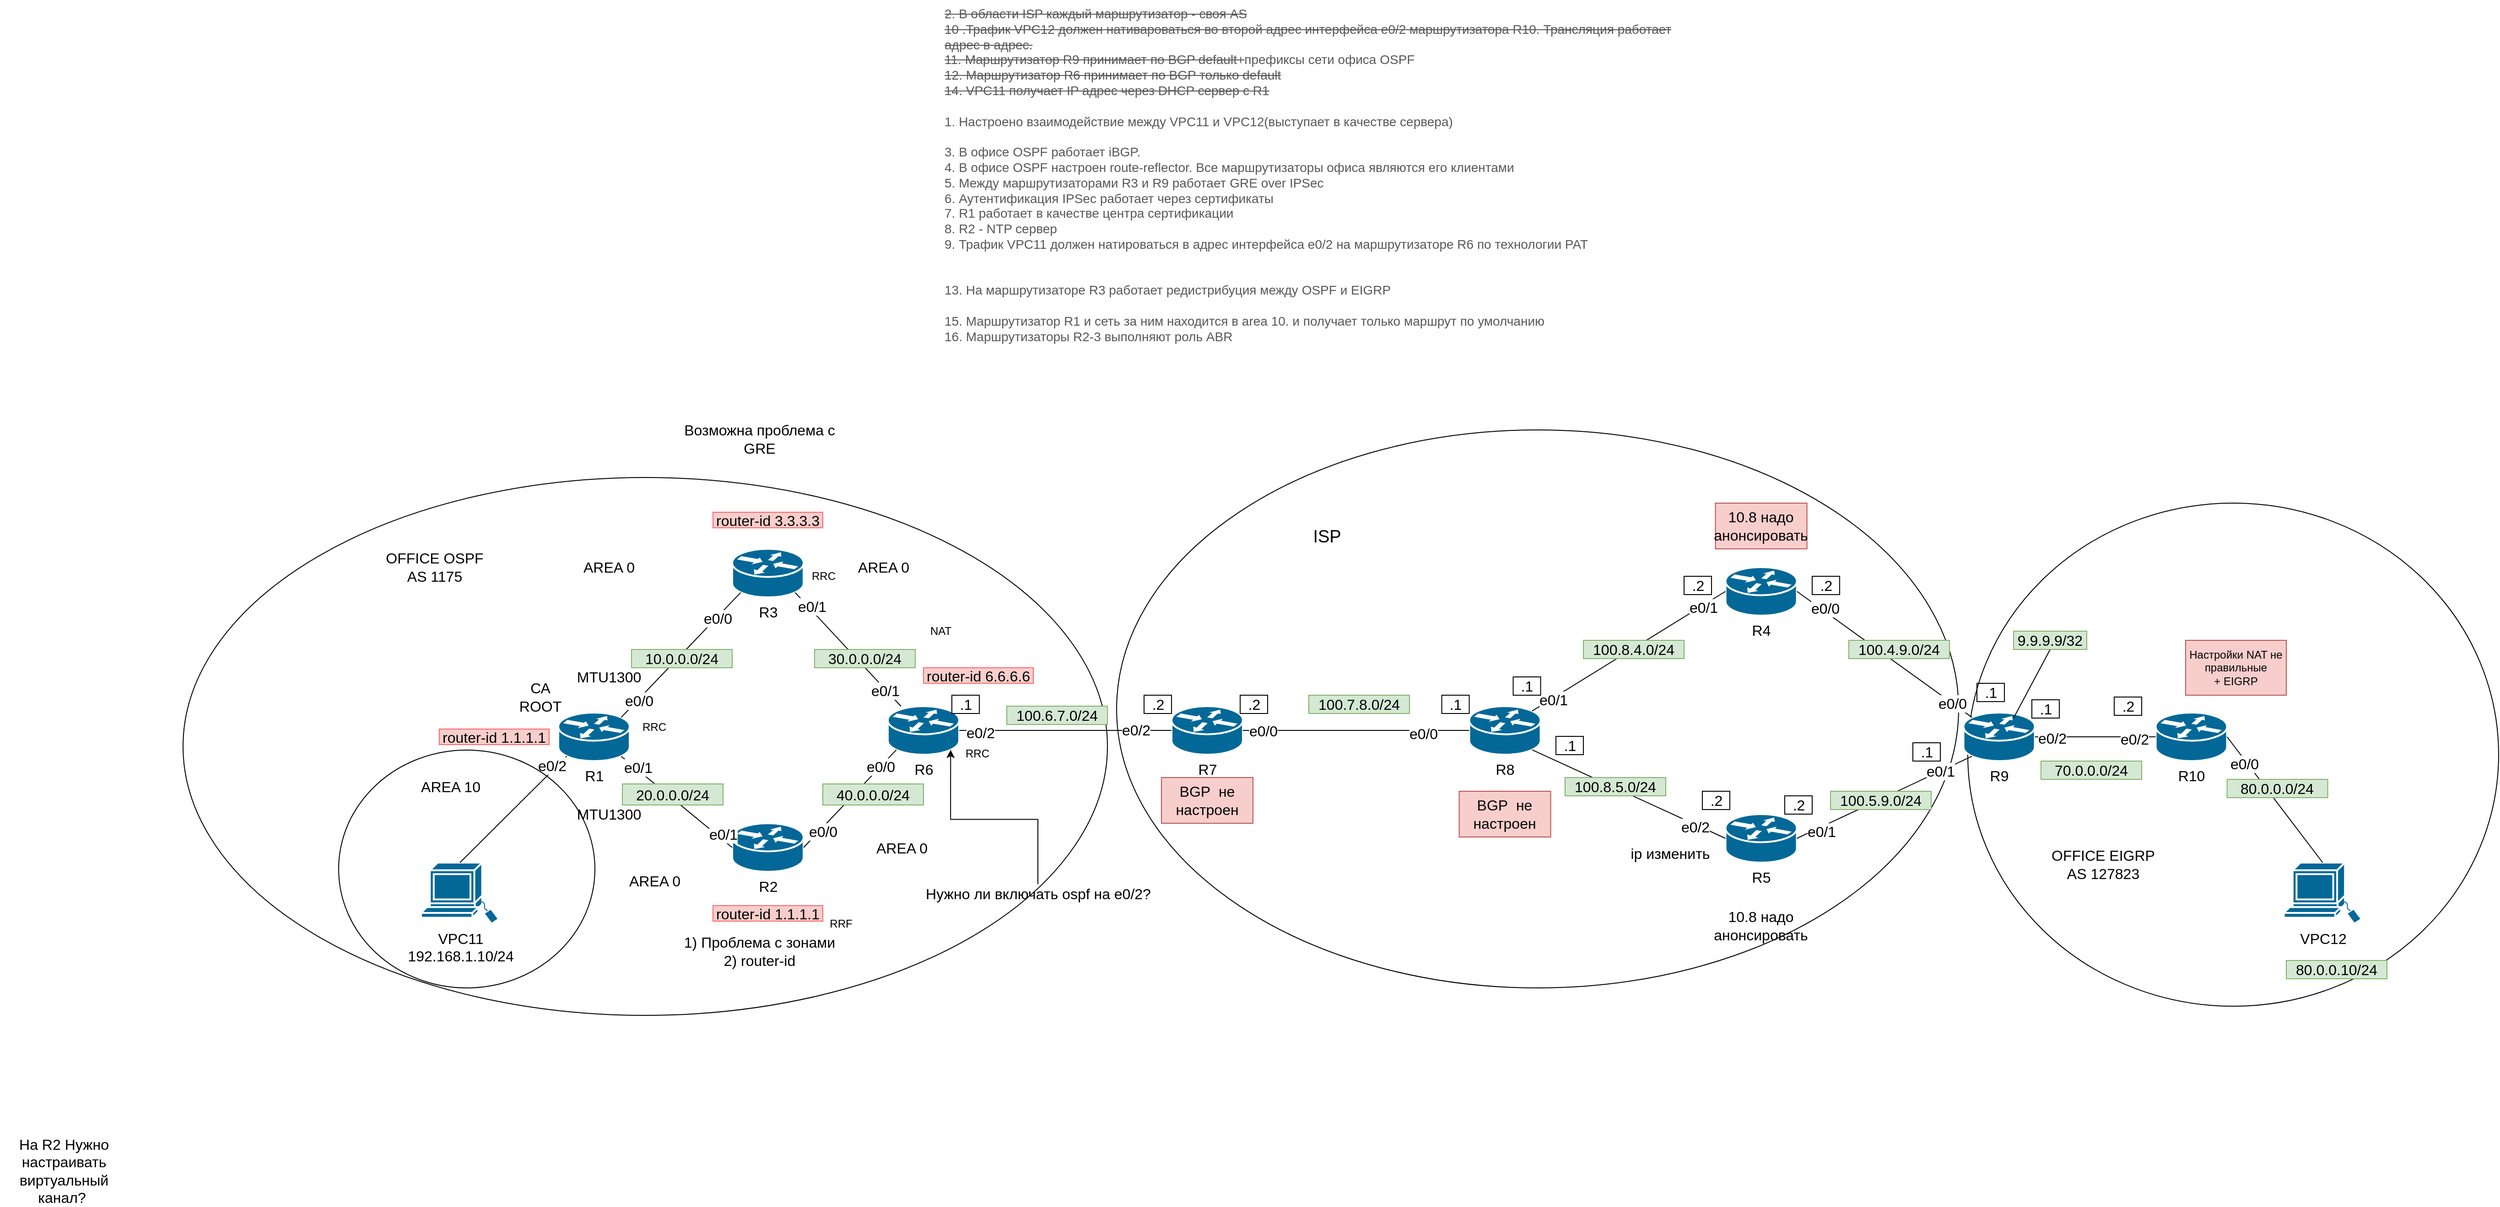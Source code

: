<mxfile version="13.6.2" type="device" pages="2"><diagram name="Лаба" id="c37626ed-c26b-45fb-9056-f9ebc6bb27b6"><mxGraphModel dx="2424" dy="1628" grid="1" gridSize="10" guides="1" tooltips="1" connect="1" arrows="1" fold="1" page="1" pageScale="1" pageWidth="1100" pageHeight="850" background="#ffffff" math="0" shadow="0"><root><mxCell id="0"/><mxCell id="1" parent="0"/><mxCell id="zRieQzV2wpsV6VBhPo24-143" value="" style="ellipse;whiteSpace=wrap;html=1;strokeColor=#000000;fillColor=#ffffff;fontSize=16;" parent="1" vertex="1"><mxGeometry x="-230" y="142" width="1010" height="588" as="geometry"/></mxCell><mxCell id="zRieQzV2wpsV6VBhPo24-139" value="" style="ellipse;whiteSpace=wrap;html=1;strokeColor=#000000;fontSize=16;" parent="1" vertex="1"><mxGeometry x="1720" y="170" width="580" height="550" as="geometry"/></mxCell><mxCell id="zRieQzV2wpsV6VBhPo24-135" value="" style="ellipse;whiteSpace=wrap;html=1;strokeColor=#000000;fontSize=16;" parent="1" vertex="1"><mxGeometry x="790" y="90" width="920" height="610" as="geometry"/></mxCell><mxCell id="zRieQzV2wpsV6VBhPo24-1" value="R2" style="shape=mxgraph.cisco.routers.router;html=1;pointerEvents=1;dashed=0;fillColor=#036897;strokeColor=#ffffff;strokeWidth=2;verticalLabelPosition=bottom;verticalAlign=top;align=center;outlineConnect=0;fontSize=16;" parent="1" vertex="1"><mxGeometry x="370" y="520" width="78" height="53" as="geometry"/></mxCell><mxCell id="zRieQzV2wpsV6VBhPo24-2" value="R3" style="shape=mxgraph.cisco.routers.router;html=1;pointerEvents=1;dashed=0;fillColor=#036897;strokeColor=#ffffff;strokeWidth=2;verticalLabelPosition=bottom;verticalAlign=top;align=center;outlineConnect=0;fontSize=16;" parent="1" vertex="1"><mxGeometry x="370" y="220" width="78" height="53" as="geometry"/></mxCell><mxCell id="zRieQzV2wpsV6VBhPo24-3" value="R1" style="shape=mxgraph.cisco.routers.router;html=1;pointerEvents=1;dashed=0;fillColor=#036897;strokeColor=#ffffff;strokeWidth=2;verticalLabelPosition=bottom;verticalAlign=top;align=center;outlineConnect=0;fontSize=16;" parent="1" vertex="1"><mxGeometry x="180" y="399" width="78" height="53" as="geometry"/></mxCell><mxCell id="zRieQzV2wpsV6VBhPo24-4" value="R6" style="shape=mxgraph.cisco.routers.router;html=1;pointerEvents=1;dashed=0;fillColor=#036897;strokeColor=#ffffff;strokeWidth=2;verticalLabelPosition=bottom;verticalAlign=top;align=center;outlineConnect=0;fontSize=16;" parent="1" vertex="1"><mxGeometry x="540" y="392" width="78" height="53" as="geometry"/></mxCell><mxCell id="zRieQzV2wpsV6VBhPo24-5" value="R7" style="shape=mxgraph.cisco.routers.router;html=1;pointerEvents=1;dashed=0;fillColor=#036897;strokeColor=#ffffff;strokeWidth=2;verticalLabelPosition=bottom;verticalAlign=top;align=center;outlineConnect=0;fontSize=16;" parent="1" vertex="1"><mxGeometry x="850" y="392" width="78" height="53" as="geometry"/></mxCell><mxCell id="zRieQzV2wpsV6VBhPo24-6" value="R8" style="shape=mxgraph.cisco.routers.router;html=1;pointerEvents=1;dashed=0;fillColor=#036897;strokeColor=#ffffff;strokeWidth=2;verticalLabelPosition=bottom;verticalAlign=top;align=center;outlineConnect=0;fontSize=16;" parent="1" vertex="1"><mxGeometry x="1175.29" y="392" width="78" height="53" as="geometry"/></mxCell><mxCell id="zRieQzV2wpsV6VBhPo24-7" value="R4" style="shape=mxgraph.cisco.routers.router;html=1;pointerEvents=1;dashed=0;fillColor=#036897;strokeColor=#ffffff;strokeWidth=2;verticalLabelPosition=bottom;verticalAlign=top;align=center;outlineConnect=0;fontSize=16;" parent="1" vertex="1"><mxGeometry x="1455.29" y="240" width="78" height="53" as="geometry"/></mxCell><mxCell id="zRieQzV2wpsV6VBhPo24-8" value="R9" style="shape=mxgraph.cisco.routers.router;html=1;pointerEvents=1;dashed=0;fillColor=#036897;strokeColor=#ffffff;strokeWidth=2;verticalLabelPosition=bottom;verticalAlign=top;align=center;outlineConnect=0;fontSize=16;" parent="1" vertex="1"><mxGeometry x="1715.29" y="399" width="78" height="53" as="geometry"/></mxCell><mxCell id="zRieQzV2wpsV6VBhPo24-9" value="R5" style="shape=mxgraph.cisco.routers.router;html=1;pointerEvents=1;dashed=0;fillColor=#036897;strokeColor=#ffffff;strokeWidth=2;verticalLabelPosition=bottom;verticalAlign=top;align=center;outlineConnect=0;fontSize=16;" parent="1" vertex="1"><mxGeometry x="1455.29" y="510" width="78" height="53" as="geometry"/></mxCell><mxCell id="zRieQzV2wpsV6VBhPo24-10" value="" style="endArrow=none;html=1;entryX=0.12;entryY=0.9;entryDx=0;entryDy=0;entryPerimeter=0;exitX=0.88;exitY=0.1;exitDx=0;exitDy=0;exitPerimeter=0;fontSize=16;" parent="1" source="zRieQzV2wpsV6VBhPo24-3" target="zRieQzV2wpsV6VBhPo24-2" edge="1"><mxGeometry width="50" height="50" relative="1" as="geometry"><mxPoint x="140" y="570" as="sourcePoint"/><mxPoint x="190" y="520" as="targetPoint"/></mxGeometry></mxCell><mxCell id="zRieQzV2wpsV6VBhPo24-32" value="e0/0" style="edgeLabel;html=1;align=center;verticalAlign=middle;resizable=0;points=[];fontSize=16;" parent="zRieQzV2wpsV6VBhPo24-10" vertex="1" connectable="0"><mxGeometry x="-0.721" y="-1" relative="1" as="geometry"><mxPoint as="offset"/></mxGeometry></mxCell><mxCell id="zRieQzV2wpsV6VBhPo24-33" value="e0/0" style="edgeLabel;html=1;align=center;verticalAlign=middle;resizable=0;points=[];fontSize=16;" parent="zRieQzV2wpsV6VBhPo24-10" vertex="1" connectable="0"><mxGeometry x="0.595" y="-1" relative="1" as="geometry"><mxPoint as="offset"/></mxGeometry></mxCell><mxCell id="zRieQzV2wpsV6VBhPo24-11" value="" style="endArrow=none;html=1;entryX=0.88;entryY=0.9;entryDx=0;entryDy=0;entryPerimeter=0;fontSize=16;" parent="1" source="zRieQzV2wpsV6VBhPo24-4" target="zRieQzV2wpsV6VBhPo24-2" edge="1"><mxGeometry width="50" height="50" relative="1" as="geometry"><mxPoint x="258.64" y="414.3" as="sourcePoint"/><mxPoint x="389.36" y="297.7" as="targetPoint"/></mxGeometry></mxCell><mxCell id="zRieQzV2wpsV6VBhPo24-34" value="e0/1" style="edgeLabel;html=1;align=center;verticalAlign=middle;resizable=0;points=[];fontSize=16;" parent="zRieQzV2wpsV6VBhPo24-11" vertex="1" connectable="0"><mxGeometry x="0.72" y="-3" relative="1" as="geometry"><mxPoint as="offset"/></mxGeometry></mxCell><mxCell id="zRieQzV2wpsV6VBhPo24-35" value="e0/1" style="edgeLabel;html=1;align=center;verticalAlign=middle;resizable=0;points=[];fontSize=16;" parent="zRieQzV2wpsV6VBhPo24-11" vertex="1" connectable="0"><mxGeometry x="-0.705" y="1" relative="1" as="geometry"><mxPoint as="offset"/></mxGeometry></mxCell><mxCell id="zRieQzV2wpsV6VBhPo24-12" value="" style="endArrow=none;html=1;entryX=0.12;entryY=0.9;entryDx=0;entryDy=0;entryPerimeter=0;exitX=1;exitY=0.5;exitDx=0;exitDy=0;exitPerimeter=0;fontSize=16;" parent="1" source="zRieQzV2wpsV6VBhPo24-1" target="zRieQzV2wpsV6VBhPo24-4" edge="1"><mxGeometry width="50" height="50" relative="1" as="geometry"><mxPoint x="560.563" y="402" as="sourcePoint"/><mxPoint x="448.64" y="297.7" as="targetPoint"/></mxGeometry></mxCell><mxCell id="zRieQzV2wpsV6VBhPo24-36" value="e0/0" style="edgeLabel;html=1;align=center;verticalAlign=middle;resizable=0;points=[];fontSize=16;" parent="zRieQzV2wpsV6VBhPo24-12" vertex="1" connectable="0"><mxGeometry x="0.662" relative="1" as="geometry"><mxPoint x="-1" as="offset"/></mxGeometry></mxCell><mxCell id="zRieQzV2wpsV6VBhPo24-51" value="e0/0" style="edgeLabel;html=1;align=center;verticalAlign=middle;resizable=0;points=[];fontSize=16;" parent="zRieQzV2wpsV6VBhPo24-12" vertex="1" connectable="0"><mxGeometry x="-0.63" y="-3" relative="1" as="geometry"><mxPoint as="offset"/></mxGeometry></mxCell><mxCell id="zRieQzV2wpsV6VBhPo24-13" value="" style="endArrow=none;html=1;entryX=0.88;entryY=0.9;entryDx=0;entryDy=0;entryPerimeter=0;exitX=0;exitY=0.5;exitDx=0;exitDy=0;exitPerimeter=0;fontSize=16;" parent="1" source="zRieQzV2wpsV6VBhPo24-1" target="zRieQzV2wpsV6VBhPo24-3" edge="1"><mxGeometry width="50" height="50" relative="1" as="geometry"><mxPoint x="170" y="586.8" as="sourcePoint"/><mxPoint x="281.36" y="480.0" as="targetPoint"/></mxGeometry></mxCell><mxCell id="zRieQzV2wpsV6VBhPo24-31" value="e0/1" style="edgeLabel;html=1;align=center;verticalAlign=middle;resizable=0;points=[];fontSize=16;" parent="zRieQzV2wpsV6VBhPo24-13" vertex="1" connectable="0"><mxGeometry x="0.716" y="-3" relative="1" as="geometry"><mxPoint x="-1" as="offset"/></mxGeometry></mxCell><mxCell id="zRieQzV2wpsV6VBhPo24-52" value="e0/1" style="edgeLabel;html=1;align=center;verticalAlign=middle;resizable=0;points=[];fontSize=16;" parent="zRieQzV2wpsV6VBhPo24-13" vertex="1" connectable="0"><mxGeometry x="-0.772" y="-4" relative="1" as="geometry"><mxPoint x="1" as="offset"/></mxGeometry></mxCell><mxCell id="zRieQzV2wpsV6VBhPo24-14" value="" style="endArrow=none;html=1;entryX=0;entryY=0.5;entryDx=0;entryDy=0;entryPerimeter=0;exitX=1;exitY=0.5;exitDx=0;exitDy=0;exitPerimeter=0;fontSize=16;" parent="1" source="zRieQzV2wpsV6VBhPo24-4" target="zRieQzV2wpsV6VBhPo24-5" edge="1"><mxGeometry width="50" height="50" relative="1" as="geometry"><mxPoint x="670" y="593" as="sourcePoint"/><mxPoint x="771.36" y="486.2" as="targetPoint"/></mxGeometry></mxCell><mxCell id="zRieQzV2wpsV6VBhPo24-37" value="e0/2" style="edgeLabel;html=1;align=center;verticalAlign=middle;resizable=0;points=[];fontSize=16;" parent="zRieQzV2wpsV6VBhPo24-14" vertex="1" connectable="0"><mxGeometry x="-0.807" y="-2" relative="1" as="geometry"><mxPoint as="offset"/></mxGeometry></mxCell><mxCell id="zRieQzV2wpsV6VBhPo24-38" value="e0/2" style="edgeLabel;html=1;align=center;verticalAlign=middle;resizable=0;points=[];fontSize=16;" parent="zRieQzV2wpsV6VBhPo24-14" vertex="1" connectable="0"><mxGeometry x="0.659" y="1" relative="1" as="geometry"><mxPoint as="offset"/></mxGeometry></mxCell><mxCell id="zRieQzV2wpsV6VBhPo24-15" value="" style="endArrow=none;html=1;entryX=0;entryY=0.5;entryDx=0;entryDy=0;entryPerimeter=0;exitX=1;exitY=0.5;exitDx=0;exitDy=0;exitPerimeter=0;fontSize=16;" parent="1" source="zRieQzV2wpsV6VBhPo24-5" target="zRieQzV2wpsV6VBhPo24-6" edge="1"><mxGeometry width="50" height="50" relative="1" as="geometry"><mxPoint x="828" y="520" as="sourcePoint"/><mxPoint x="1060" y="520" as="targetPoint"/></mxGeometry></mxCell><mxCell id="zRieQzV2wpsV6VBhPo24-39" value="e0/0" style="edgeLabel;html=1;align=center;verticalAlign=middle;resizable=0;points=[];fontSize=16;" parent="zRieQzV2wpsV6VBhPo24-15" vertex="1" connectable="0"><mxGeometry x="-0.552" relative="1" as="geometry"><mxPoint x="-33.71" as="offset"/></mxGeometry></mxCell><mxCell id="zRieQzV2wpsV6VBhPo24-40" value="e0/0" style="edgeLabel;html=1;align=center;verticalAlign=middle;resizable=0;points=[];fontSize=16;" parent="zRieQzV2wpsV6VBhPo24-15" vertex="1" connectable="0"><mxGeometry x="0.595" y="-3" relative="1" as="geometry"><mxPoint as="offset"/></mxGeometry></mxCell><mxCell id="zRieQzV2wpsV6VBhPo24-16" value="" style="endArrow=none;html=1;entryX=0;entryY=0.5;entryDx=0;entryDy=0;entryPerimeter=0;exitX=0.88;exitY=0.1;exitDx=0;exitDy=0;exitPerimeter=0;fontSize=16;" parent="1" source="zRieQzV2wpsV6VBhPo24-6" target="zRieQzV2wpsV6VBhPo24-7" edge="1"><mxGeometry width="50" height="50" relative="1" as="geometry"><mxPoint x="1295.29" y="350" as="sourcePoint"/><mxPoint x="1427.29" y="350" as="targetPoint"/></mxGeometry></mxCell><mxCell id="zRieQzV2wpsV6VBhPo24-41" value="e0/1" style="edgeLabel;html=1;align=center;verticalAlign=middle;resizable=0;points=[];fontSize=16;" parent="zRieQzV2wpsV6VBhPo24-16" vertex="1" connectable="0"><mxGeometry x="-0.787" y="-1" relative="1" as="geometry"><mxPoint y="1" as="offset"/></mxGeometry></mxCell><mxCell id="zRieQzV2wpsV6VBhPo24-42" value="e0/1" style="edgeLabel;html=1;align=center;verticalAlign=middle;resizable=0;points=[];fontSize=16;" parent="zRieQzV2wpsV6VBhPo24-16" vertex="1" connectable="0"><mxGeometry x="0.766" y="-2" relative="1" as="geometry"><mxPoint x="-1" as="offset"/></mxGeometry></mxCell><mxCell id="zRieQzV2wpsV6VBhPo24-17" value="" style="endArrow=none;html=1;entryX=0;entryY=0.5;entryDx=0;entryDy=0;entryPerimeter=0;exitX=0.88;exitY=0.9;exitDx=0;exitDy=0;exitPerimeter=0;fontSize=16;" parent="1" source="zRieQzV2wpsV6VBhPo24-6" target="zRieQzV2wpsV6VBhPo24-9" edge="1"><mxGeometry width="50" height="50" relative="1" as="geometry"><mxPoint x="1253.93" y="407.3" as="sourcePoint"/><mxPoint x="1465.29" y="276.5" as="targetPoint"/></mxGeometry></mxCell><mxCell id="zRieQzV2wpsV6VBhPo24-45" value="e0/2" style="edgeLabel;html=1;align=center;verticalAlign=middle;resizable=0;points=[];fontSize=16;" parent="zRieQzV2wpsV6VBhPo24-17" vertex="1" connectable="0"><mxGeometry x="0.692" y="-3" relative="1" as="geometry"><mxPoint as="offset"/></mxGeometry></mxCell><mxCell id="zRieQzV2wpsV6VBhPo24-19" value="" style="endArrow=none;html=1;exitX=1;exitY=0.5;exitDx=0;exitDy=0;exitPerimeter=0;entryX=0.12;entryY=0.1;entryDx=0;entryDy=0;entryPerimeter=0;fontSize=16;" parent="1" source="zRieQzV2wpsV6VBhPo24-7" target="zRieQzV2wpsV6VBhPo24-8" edge="1"><mxGeometry width="50" height="50" relative="1" as="geometry"><mxPoint x="1495.29" y="392.0" as="sourcePoint"/><mxPoint x="1706.65" y="518.8" as="targetPoint"/></mxGeometry></mxCell><mxCell id="zRieQzV2wpsV6VBhPo24-43" value="e0/0" style="edgeLabel;html=1;align=center;verticalAlign=middle;resizable=0;points=[];fontSize=16;" parent="zRieQzV2wpsV6VBhPo24-19" vertex="1" connectable="0"><mxGeometry x="-0.697" y="3" relative="1" as="geometry"><mxPoint as="offset"/></mxGeometry></mxCell><mxCell id="zRieQzV2wpsV6VBhPo24-47" value="e0/0" style="edgeLabel;html=1;align=center;verticalAlign=middle;resizable=0;points=[];fontSize=16;" parent="zRieQzV2wpsV6VBhPo24-19" vertex="1" connectable="0"><mxGeometry x="0.773" relative="1" as="geometry"><mxPoint as="offset"/></mxGeometry></mxCell><mxCell id="zRieQzV2wpsV6VBhPo24-20" value="" style="endArrow=none;html=1;entryX=0.12;entryY=0.9;entryDx=0;entryDy=0;entryPerimeter=0;exitX=1;exitY=0.5;exitDx=0;exitDy=0;exitPerimeter=0;fontSize=16;" parent="1" source="zRieQzV2wpsV6VBhPo24-9" target="zRieQzV2wpsV6VBhPo24-8" edge="1"><mxGeometry width="50" height="50" relative="1" as="geometry"><mxPoint x="1635.29" y="573" as="sourcePoint"/><mxPoint x="1705.29" y="430" as="targetPoint"/></mxGeometry></mxCell><mxCell id="zRieQzV2wpsV6VBhPo24-44" value="e0/1" style="edgeLabel;html=1;align=center;verticalAlign=middle;resizable=0;points=[];fontSize=16;" parent="zRieQzV2wpsV6VBhPo24-20" vertex="1" connectable="0"><mxGeometry x="-0.741" y="-4" relative="1" as="geometry"><mxPoint as="offset"/></mxGeometry></mxCell><mxCell id="zRieQzV2wpsV6VBhPo24-46" value="e0/1" style="edgeLabel;html=1;align=center;verticalAlign=middle;resizable=0;points=[];fontSize=16;" parent="zRieQzV2wpsV6VBhPo24-20" vertex="1" connectable="0"><mxGeometry x="0.637" relative="1" as="geometry"><mxPoint as="offset"/></mxGeometry></mxCell><mxCell id="zRieQzV2wpsV6VBhPo24-21" value="R10" style="shape=mxgraph.cisco.routers.router;html=1;pointerEvents=1;dashed=0;fillColor=#036897;strokeColor=#ffffff;strokeWidth=2;verticalLabelPosition=bottom;verticalAlign=top;align=center;outlineConnect=0;fontSize=16;" parent="1" vertex="1"><mxGeometry x="1925.29" y="399" width="78" height="53" as="geometry"/></mxCell><mxCell id="zRieQzV2wpsV6VBhPo24-22" value="" style="endArrow=none;html=1;entryX=0;entryY=0.5;entryDx=0;entryDy=0;entryPerimeter=0;fontSize=16;" parent="1" source="zRieQzV2wpsV6VBhPo24-8" target="zRieQzV2wpsV6VBhPo24-21" edge="1"><mxGeometry width="50" height="50" relative="1" as="geometry"><mxPoint x="1543.29" y="546.5" as="sourcePoint"/><mxPoint x="1734.65" y="456.7" as="targetPoint"/></mxGeometry></mxCell><mxCell id="zRieQzV2wpsV6VBhPo24-48" value="e0/2" style="edgeLabel;html=1;align=center;verticalAlign=middle;resizable=0;points=[];fontSize=16;" parent="zRieQzV2wpsV6VBhPo24-22" vertex="1" connectable="0"><mxGeometry x="-0.725" relative="1" as="geometry"><mxPoint y="1" as="offset"/></mxGeometry></mxCell><mxCell id="zRieQzV2wpsV6VBhPo24-49" value="e0/2" style="edgeLabel;html=1;align=center;verticalAlign=middle;resizable=0;points=[];fontSize=16;" parent="zRieQzV2wpsV6VBhPo24-22" vertex="1" connectable="0"><mxGeometry x="0.638" y="-2" relative="1" as="geometry"><mxPoint as="offset"/></mxGeometry></mxCell><mxCell id="zRieQzV2wpsV6VBhPo24-25" value="VPC12" style="shape=mxgraph.cisco.computers_and_peripherals.sun_workstation;html=1;pointerEvents=1;dashed=0;fillColor=#036897;strokeColor=#ffffff;strokeWidth=2;verticalLabelPosition=bottom;verticalAlign=top;align=center;outlineConnect=0;fontSize=16;" parent="1" vertex="1"><mxGeometry x="2065.29" y="563" width="85" height="67" as="geometry"/></mxCell><mxCell id="zRieQzV2wpsV6VBhPo24-27" value="" style="endArrow=none;html=1;exitX=0.5;exitY=0;exitDx=0;exitDy=0;exitPerimeter=0;entryX=1;entryY=0.5;entryDx=0;entryDy=0;entryPerimeter=0;fontSize=16;" parent="1" source="zRieQzV2wpsV6VBhPo24-25" target="zRieQzV2wpsV6VBhPo24-21" edge="1"><mxGeometry width="50" height="50" relative="1" as="geometry"><mxPoint x="2115.29" y="546" as="sourcePoint"/><mxPoint x="2263.29" y="425.5" as="targetPoint"/></mxGeometry></mxCell><mxCell id="zRieQzV2wpsV6VBhPo24-50" value="e0/0" style="edgeLabel;html=1;align=center;verticalAlign=middle;resizable=0;points=[];fontSize=16;" parent="zRieQzV2wpsV6VBhPo24-27" vertex="1" connectable="0"><mxGeometry x="0.605" y="3" relative="1" as="geometry"><mxPoint as="offset"/></mxGeometry></mxCell><mxCell id="zRieQzV2wpsV6VBhPo24-28" value="VPC11&lt;br&gt;192.168.1.10/24" style="shape=mxgraph.cisco.computers_and_peripherals.sun_workstation;html=1;pointerEvents=1;dashed=0;fillColor=#036897;strokeColor=#ffffff;strokeWidth=2;verticalLabelPosition=bottom;verticalAlign=top;align=center;outlineConnect=0;fontSize=16;" parent="1" vertex="1"><mxGeometry x="30" y="563" width="85" height="67" as="geometry"/></mxCell><mxCell id="zRieQzV2wpsV6VBhPo24-29" value="" style="endArrow=none;html=1;entryX=0.12;entryY=0.9;entryDx=0;entryDy=0;entryPerimeter=0;exitX=0.5;exitY=0;exitDx=0;exitDy=0;exitPerimeter=0;fontSize=16;" parent="1" source="zRieQzV2wpsV6VBhPo24-28" target="zRieQzV2wpsV6VBhPo24-3" edge="1"><mxGeometry width="50" height="50" relative="1" as="geometry"><mxPoint x="-40.0" y="510.0" as="sourcePoint"/><mxPoint x="90.72" y="393.4" as="targetPoint"/></mxGeometry></mxCell><mxCell id="zRieQzV2wpsV6VBhPo24-30" value="e0/2" style="edgeLabel;html=1;align=center;verticalAlign=middle;resizable=0;points=[];fontSize=16;" parent="zRieQzV2wpsV6VBhPo24-29" vertex="1" connectable="0"><mxGeometry x="0.77" y="4" relative="1" as="geometry"><mxPoint as="offset"/></mxGeometry></mxCell><mxCell id="zRieQzV2wpsV6VBhPo24-53" value="10.0.0.0/24" style="rounded=0;whiteSpace=wrap;html=1;fontSize=16;fillColor=#d5e8d4;strokeColor=#82b366;" parent="1" vertex="1"><mxGeometry x="260" y="330" width="110" height="20" as="geometry"/></mxCell><mxCell id="zRieQzV2wpsV6VBhPo24-57" value="MTU1300" style="text;html=1;align=center;verticalAlign=middle;resizable=0;points=[];autosize=1;fontSize=16;" parent="1" vertex="1"><mxGeometry x="190" y="350" width="90" height="20" as="geometry"/></mxCell><mxCell id="zRieQzV2wpsV6VBhPo24-58" value="20.0.0.0/24" style="rounded=0;whiteSpace=wrap;html=1;fontSize=16;fillColor=#d5e8d4;strokeColor=#82b366;" parent="1" vertex="1"><mxGeometry x="250" y="477" width="110" height="23" as="geometry"/></mxCell><mxCell id="zRieQzV2wpsV6VBhPo24-62" value="MTU1300" style="text;html=1;align=center;verticalAlign=middle;resizable=0;points=[];autosize=1;fontSize=16;" parent="1" vertex="1"><mxGeometry x="190" y="500" width="90" height="20" as="geometry"/></mxCell><mxCell id="zRieQzV2wpsV6VBhPo24-63" value="router-id 1.1.1.1" style="rounded=0;whiteSpace=wrap;html=1;fontSize=16;fillColor=#f8cecc;strokeColor=#FF6666;" parent="1" vertex="1"><mxGeometry x="50" y="417" width="120" height="17" as="geometry"/></mxCell><mxCell id="zRieQzV2wpsV6VBhPo24-68" value="AREA 0" style="text;html=1;align=center;verticalAlign=middle;resizable=0;points=[];autosize=1;fontSize=16;" parent="1" vertex="1"><mxGeometry x="200" y="230" width="70" height="20" as="geometry"/></mxCell><mxCell id="zRieQzV2wpsV6VBhPo24-69" value="30.0.0.0/24" style="rounded=0;whiteSpace=wrap;html=1;fontSize=16;fillColor=#d5e8d4;strokeColor=#82b366;" parent="1" vertex="1"><mxGeometry x="460" y="330" width="110" height="20" as="geometry"/></mxCell><mxCell id="zRieQzV2wpsV6VBhPo24-70" value="Возможна проблема с GRE" style="text;html=1;strokeColor=none;fillColor=none;align=center;verticalAlign=middle;whiteSpace=wrap;rounded=0;fontSize=16;" parent="1" vertex="1"><mxGeometry x="310" y="70" width="180" height="60" as="geometry"/></mxCell><mxCell id="zRieQzV2wpsV6VBhPo24-71" value="router-id 3.3.3.3" style="rounded=0;whiteSpace=wrap;html=1;fontSize=16;fillColor=#f8cecc;strokeColor=#FF6666;" parent="1" vertex="1"><mxGeometry x="349" y="180" width="120" height="17" as="geometry"/></mxCell><mxCell id="zRieQzV2wpsV6VBhPo24-72" value="AREA 0" style="text;html=1;align=center;verticalAlign=middle;resizable=0;points=[];autosize=1;fontSize=16;" parent="1" vertex="1"><mxGeometry x="500" y="230" width="70" height="20" as="geometry"/></mxCell><mxCell id="zRieQzV2wpsV6VBhPo24-73" value="40.0.0.0/24" style="rounded=0;whiteSpace=wrap;html=1;fontSize=16;fillColor=#d5e8d4;strokeColor=#82b366;" parent="1" vertex="1"><mxGeometry x="469" y="477" width="110" height="23" as="geometry"/></mxCell><mxCell id="zRieQzV2wpsV6VBhPo24-80" value="AREA 0" style="text;html=1;align=center;verticalAlign=middle;resizable=0;points=[];autosize=1;fontSize=16;" parent="1" vertex="1"><mxGeometry x="250" y="573" width="70" height="20" as="geometry"/></mxCell><mxCell id="zRieQzV2wpsV6VBhPo24-81" value="AREA 0" style="text;html=1;align=center;verticalAlign=middle;resizable=0;points=[];autosize=1;fontSize=16;" parent="1" vertex="1"><mxGeometry x="520" y="536.5" width="70" height="20" as="geometry"/></mxCell><mxCell id="zRieQzV2wpsV6VBhPo24-82" value="1) Проблема с зонами&lt;br&gt;2) router-id" style="text;html=1;strokeColor=none;fillColor=none;align=center;verticalAlign=middle;whiteSpace=wrap;rounded=0;fontSize=16;" parent="1" vertex="1"><mxGeometry x="310" y="630" width="180" height="60" as="geometry"/></mxCell><mxCell id="zRieQzV2wpsV6VBhPo24-83" value="100.6.7.0/24" style="rounded=0;whiteSpace=wrap;html=1;fontSize=16;fillColor=#d5e8d4;strokeColor=#82b366;" parent="1" vertex="1"><mxGeometry x="670" y="392" width="110" height="20" as="geometry"/></mxCell><mxCell id="zRieQzV2wpsV6VBhPo24-84" value="router-id 1.1.1.1" style="rounded=0;whiteSpace=wrap;html=1;fontSize=16;fillColor=#f8cecc;strokeColor=#FF6666;" parent="1" vertex="1"><mxGeometry x="349" y="610" width="120" height="17" as="geometry"/></mxCell><mxCell id="zRieQzV2wpsV6VBhPo24-85" value="router-id 6.6.6.6" style="rounded=0;whiteSpace=wrap;html=1;fontSize=16;fillColor=#f8cecc;strokeColor=#FF6666;" parent="1" vertex="1"><mxGeometry x="579" y="350" width="120" height="17" as="geometry"/></mxCell><mxCell id="zRieQzV2wpsV6VBhPo24-89" style="edgeStyle=orthogonalEdgeStyle;rounded=0;orthogonalLoop=1;jettySize=auto;html=1;entryX=0.88;entryY=0.9;entryDx=0;entryDy=0;entryPerimeter=0;fontSize=16;" parent="1" source="zRieQzV2wpsV6VBhPo24-88" target="zRieQzV2wpsV6VBhPo24-4" edge="1"><mxGeometry relative="1" as="geometry"/></mxCell><mxCell id="zRieQzV2wpsV6VBhPo24-88" value="Нужно ли включать ospf на e0/2?" style="text;html=1;align=center;verticalAlign=middle;resizable=0;points=[];autosize=1;fontSize=16;" parent="1" vertex="1"><mxGeometry x="574" y="586.5" width="260" height="20" as="geometry"/></mxCell><mxCell id="zRieQzV2wpsV6VBhPo24-91" value="100.7.8.0/24" style="rounded=0;whiteSpace=wrap;html=1;fontSize=16;fillColor=#d5e8d4;strokeColor=#82b366;" parent="1" vertex="1"><mxGeometry x="1000" y="380" width="110" height="20" as="geometry"/></mxCell><mxCell id="zRieQzV2wpsV6VBhPo24-93" value="BGP&amp;nbsp; не настроен" style="text;html=1;strokeColor=#b85450;fillColor=#f8cecc;align=center;verticalAlign=middle;whiteSpace=wrap;rounded=0;fontSize=16;" parent="1" vertex="1"><mxGeometry x="839" y="470" width="100" height="50" as="geometry"/></mxCell><mxCell id="zRieQzV2wpsV6VBhPo24-97" value=".2" style="text;html=1;align=center;verticalAlign=middle;resizable=0;points=[];autosize=1;fontSize=16;strokeColor=#000000;" parent="1" vertex="1"><mxGeometry x="925" y="380" width="30" height="20" as="geometry"/></mxCell><mxCell id="zRieQzV2wpsV6VBhPo24-98" value=".1" style="text;html=1;align=center;verticalAlign=middle;resizable=0;points=[];autosize=1;fontSize=16;strokeColor=#000000;" parent="1" vertex="1"><mxGeometry x="1145.29" y="380" width="30" height="20" as="geometry"/></mxCell><mxCell id="zRieQzV2wpsV6VBhPo24-99" value=".2" style="text;html=1;align=center;verticalAlign=middle;resizable=0;points=[];autosize=1;fontSize=16;strokeColor=#000000;" parent="1" vertex="1"><mxGeometry x="820" y="380" width="30" height="20" as="geometry"/></mxCell><mxCell id="zRieQzV2wpsV6VBhPo24-109" value=".1" style="text;html=1;align=center;verticalAlign=middle;resizable=0;points=[];autosize=1;fontSize=16;strokeColor=#000000;" parent="1" vertex="1"><mxGeometry x="610" y="380" width="30" height="20" as="geometry"/></mxCell><mxCell id="zRieQzV2wpsV6VBhPo24-110" value="100.8.4.0/24" style="rounded=0;whiteSpace=wrap;html=1;fontSize=16;fillColor=#d5e8d4;strokeColor=#82b366;" parent="1" vertex="1"><mxGeometry x="1300" y="320" width="110" height="20" as="geometry"/></mxCell><mxCell id="zRieQzV2wpsV6VBhPo24-111" value="100.8.5.0/24" style="rounded=0;whiteSpace=wrap;html=1;fontSize=16;fillColor=#d5e8d4;strokeColor=#82b366;" parent="1" vertex="1"><mxGeometry x="1280" y="470" width="110" height="20" as="geometry"/></mxCell><mxCell id="zRieQzV2wpsV6VBhPo24-112" value=".1" style="text;html=1;align=center;verticalAlign=middle;resizable=0;points=[];autosize=1;fontSize=16;strokeColor=#000000;" parent="1" vertex="1"><mxGeometry x="1223.29" y="360" width="30" height="20" as="geometry"/></mxCell><mxCell id="zRieQzV2wpsV6VBhPo24-113" value=".1" style="text;html=1;align=center;verticalAlign=middle;resizable=0;points=[];autosize=1;fontSize=16;strokeColor=#000000;" parent="1" vertex="1"><mxGeometry x="1270" y="425" width="30" height="20" as="geometry"/></mxCell><mxCell id="zRieQzV2wpsV6VBhPo24-114" value="BGP&amp;nbsp; не настроен" style="text;html=1;strokeColor=#b85450;fillColor=#f8cecc;align=center;verticalAlign=middle;whiteSpace=wrap;rounded=0;fontSize=16;" parent="1" vertex="1"><mxGeometry x="1164.29" y="485" width="100" height="50" as="geometry"/></mxCell><mxCell id="zRieQzV2wpsV6VBhPo24-115" value=".2" style="text;html=1;align=center;verticalAlign=middle;resizable=0;points=[];autosize=1;fontSize=16;strokeColor=#000000;" parent="1" vertex="1"><mxGeometry x="1410" y="250" width="30" height="20" as="geometry"/></mxCell><mxCell id="zRieQzV2wpsV6VBhPo24-116" value=".2" style="text;html=1;align=center;verticalAlign=middle;resizable=0;points=[];autosize=1;fontSize=16;strokeColor=#000000;" parent="1" vertex="1"><mxGeometry x="1550" y="250" width="30" height="20" as="geometry"/></mxCell><mxCell id="zRieQzV2wpsV6VBhPo24-117" value="100.4.9.0/24" style="rounded=0;whiteSpace=wrap;html=1;fontSize=16;fillColor=#d5e8d4;strokeColor=#82b366;" parent="1" vertex="1"><mxGeometry x="1590" y="320" width="110" height="20" as="geometry"/></mxCell><mxCell id="zRieQzV2wpsV6VBhPo24-118" value=".1" style="text;html=1;align=center;verticalAlign=middle;resizable=0;points=[];autosize=1;fontSize=16;strokeColor=#000000;" parent="1" vertex="1"><mxGeometry x="1730" y="367" width="30" height="20" as="geometry"/></mxCell><mxCell id="zRieQzV2wpsV6VBhPo24-119" value="10.8 надо анонсировать" style="text;html=1;strokeColor=#b85450;fillColor=#f8cecc;align=center;verticalAlign=middle;whiteSpace=wrap;rounded=0;fontSize=16;" parent="1" vertex="1"><mxGeometry x="1444.29" y="170" width="100" height="50" as="geometry"/></mxCell><mxCell id="zRieQzV2wpsV6VBhPo24-120" value="ip изменить" style="text;html=1;strokeColor=none;fillColor=none;align=center;verticalAlign=middle;whiteSpace=wrap;rounded=0;fontSize=16;" parent="1" vertex="1"><mxGeometry x="1350" y="543" width="90" height="20" as="geometry"/></mxCell><mxCell id="zRieQzV2wpsV6VBhPo24-121" value="100.5.9.0/24" style="rounded=0;whiteSpace=wrap;html=1;fontSize=16;fillColor=#d5e8d4;strokeColor=#82b366;" parent="1" vertex="1"><mxGeometry x="1570" y="485" width="110" height="20" as="geometry"/></mxCell><mxCell id="zRieQzV2wpsV6VBhPo24-122" value=".2" style="text;html=1;align=center;verticalAlign=middle;resizable=0;points=[];autosize=1;fontSize=16;strokeColor=#000000;" parent="1" vertex="1"><mxGeometry x="1520" y="490" width="30" height="20" as="geometry"/></mxCell><mxCell id="zRieQzV2wpsV6VBhPo24-127" value="СА&lt;br&gt;ROOT" style="text;html=1;align=center;verticalAlign=middle;resizable=0;points=[];autosize=1;fontSize=16;" parent="1" vertex="1"><mxGeometry x="130" y="362" width="60" height="40" as="geometry"/></mxCell><mxCell id="zRieQzV2wpsV6VBhPo24-128" value="10.8 надо анонсировать" style="text;html=1;strokeColor=none;fillColor=none;align=center;verticalAlign=middle;whiteSpace=wrap;rounded=0;fontSize=16;" parent="1" vertex="1"><mxGeometry x="1444.29" y="606.5" width="100" height="50" as="geometry"/></mxCell><mxCell id="zRieQzV2wpsV6VBhPo24-130" value="" style="endArrow=none;html=1;fontSize=16;exitX=0.5;exitY=0;exitDx=0;exitDy=0;exitPerimeter=0;" parent="1" edge="1"><mxGeometry width="50" height="50" relative="1" as="geometry"><mxPoint x="1770.29" y="404.5" as="sourcePoint"/><mxPoint x="1810" y="330" as="targetPoint"/></mxGeometry></mxCell><mxCell id="zRieQzV2wpsV6VBhPo24-131" value="" style="endArrow=none;html=1;fontSize=16;" parent="1" edge="1"><mxGeometry width="50" height="50" relative="1" as="geometry"><mxPoint x="1780" y="330" as="sourcePoint"/><mxPoint x="1840" y="330" as="targetPoint"/></mxGeometry></mxCell><mxCell id="zRieQzV2wpsV6VBhPo24-132" value="9.9.9.9/32" style="rounded=0;whiteSpace=wrap;html=1;fontSize=16;fillColor=#d5e8d4;strokeColor=#82b366;" parent="1" vertex="1"><mxGeometry x="1770" y="310" width="80" height="20" as="geometry"/></mxCell><mxCell id="zRieQzV2wpsV6VBhPo24-133" value="70.0.0.0/24" style="rounded=0;whiteSpace=wrap;html=1;fontSize=16;fillColor=#d5e8d4;strokeColor=#82b366;" parent="1" vertex="1"><mxGeometry x="1800" y="452" width="110" height="20" as="geometry"/></mxCell><mxCell id="zRieQzV2wpsV6VBhPo24-134" value=".2" style="text;html=1;align=center;verticalAlign=middle;resizable=0;points=[];autosize=1;fontSize=16;strokeColor=#000000;" parent="1" vertex="1"><mxGeometry x="1880" y="382" width="30" height="20" as="geometry"/></mxCell><mxCell id="zRieQzV2wpsV6VBhPo24-136" value="&lt;font style=&quot;font-size: 19px&quot;&gt;ISP&lt;/font&gt;" style="text;html=1;strokeColor=none;fillColor=none;align=center;verticalAlign=middle;whiteSpace=wrap;rounded=0;fontSize=16;" parent="1" vertex="1"><mxGeometry x="1000" y="197" width="40" height="20" as="geometry"/></mxCell><mxCell id="zRieQzV2wpsV6VBhPo24-141" value="OFFICE EIGRP&lt;br&gt;AS 127823" style="text;html=1;strokeColor=none;fillColor=none;align=center;verticalAlign=middle;whiteSpace=wrap;rounded=0;fontSize=16;" parent="1" vertex="1"><mxGeometry x="1793.29" y="543.5" width="150" height="43" as="geometry"/></mxCell><mxCell id="zRieQzV2wpsV6VBhPo24-145" value="OFFICE OSPF&lt;br&gt;AS 1175" style="text;html=1;strokeColor=none;fillColor=none;align=center;verticalAlign=middle;whiteSpace=wrap;rounded=0;fontSize=16;" parent="1" vertex="1"><mxGeometry x="-30" y="218.5" width="150" height="43" as="geometry"/></mxCell><mxCell id="zRieQzV2wpsV6VBhPo24-147" value="" style="ellipse;whiteSpace=wrap;html=1;strokeColor=#000000;fontSize=16;fillColor=none;" parent="1" vertex="1"><mxGeometry x="-60" y="440" width="280" height="260" as="geometry"/></mxCell><mxCell id="zRieQzV2wpsV6VBhPo24-148" value="AREA 10" style="text;html=1;strokeColor=none;fillColor=none;align=center;verticalAlign=middle;whiteSpace=wrap;rounded=0;fontSize=16;" parent="1" vertex="1"><mxGeometry x="25" y="470" width="75" height="20" as="geometry"/></mxCell><mxCell id="zRieQzV2wpsV6VBhPo24-149" value="На R2 Нужно настраивать виртуальный канал?&amp;nbsp;" style="text;html=1;strokeColor=none;fillColor=none;align=center;verticalAlign=middle;whiteSpace=wrap;rounded=0;fontSize=16;" parent="1" vertex="1"><mxGeometry x="-430" y="890" width="140" height="20" as="geometry"/></mxCell><mxCell id="lPcYSTj308Pahg4JYWw--1" value="Настройки NAT не правильные&lt;br&gt;+ EIGRP" style="text;html=1;strokeColor=#b85450;fillColor=#f8cecc;align=center;verticalAlign=middle;whiteSpace=wrap;rounded=0;" vertex="1" parent="1"><mxGeometry x="1958" y="320" width="110" height="60" as="geometry"/></mxCell><mxCell id="VIU1p-qee3kHlEJg1w0_-1" value="NAT" style="text;html=1;strokeColor=none;fillColor=none;align=center;verticalAlign=middle;whiteSpace=wrap;rounded=0;" vertex="1" parent="1"><mxGeometry x="578" y="300" width="40" height="20" as="geometry"/></mxCell><mxCell id="4SmOt9g7oJYGGanHK7nb-1" value="RRF" style="text;html=1;strokeColor=none;fillColor=none;align=center;verticalAlign=middle;whiteSpace=wrap;rounded=0;" vertex="1" parent="1"><mxGeometry x="469" y="620" width="40" height="20" as="geometry"/></mxCell><mxCell id="T3_HMG4Wj1rkkjK7xaQz-1" value="RRC" style="text;html=1;strokeColor=none;fillColor=none;align=center;verticalAlign=middle;whiteSpace=wrap;rounded=0;" vertex="1" parent="1"><mxGeometry x="265" y="405" width="40" height="20" as="geometry"/></mxCell><mxCell id="xArXcb8Jx0irutKH0brv-1" value="RRC" style="text;html=1;strokeColor=none;fillColor=none;align=center;verticalAlign=middle;whiteSpace=wrap;rounded=0;" vertex="1" parent="1"><mxGeometry x="450" y="240" width="40" height="20" as="geometry"/></mxCell><mxCell id="tvrB1kzs5QnWiiQdc9Z2-1" value="RRC" style="text;html=1;strokeColor=none;fillColor=none;align=center;verticalAlign=middle;whiteSpace=wrap;rounded=0;" vertex="1" parent="1"><mxGeometry x="618" y="434" width="40" height="20" as="geometry"/></mxCell><mxCell id="tvrB1kzs5QnWiiQdc9Z2-2" value="&lt;font style=&quot;font-size: 14px&quot;&gt;&lt;span style=&quot;color: rgb(88 , 88 , 90) ; font-family: &amp;#34;ubuntu bold&amp;#34; , &amp;#34;helvetica&amp;#34; , &amp;#34;arial&amp;#34; , sans-serif ; font-style: normal ; font-weight: 400 ; letter-spacing: normal ; text-indent: 0px ; text-transform: none ; word-spacing: 0px ; background-color: rgb(255 , 255 , 255) ; display: inline ; float: none&quot;&gt;&lt;strike&gt;2. В области ISP каждый маршрутизатор - своя AS&lt;br&gt;10 .Трафик VPC12 должен нативароваться во второй адрес интерфейса e0/2 маршрутизатора R10. Трансляция работает адрес в адрес.&lt;/strike&gt;&lt;br&gt;&lt;strike&gt;11. Маршрутизатор R9 принимает по BGP default+&lt;/strike&gt;префиксы сети офиса OSPF&lt;br style=&quot;box-sizing: border-box&quot;&gt;&lt;strike&gt;12. Маршрутизатор R6 принимает по BGP только default&lt;/strike&gt;&lt;br&gt;&lt;strike&gt;14. VPC11 получает IP адрес через DHCP сервер с R1&lt;/strike&gt;&lt;br&gt;&lt;br&gt;1. Настроено взаимодействие между VPC11 и VPC12(выступает в качестве сервера)&lt;/span&gt;&lt;br style=&quot;box-sizing: border-box ; color: rgb(88 , 88 , 90) ; font-family: &amp;#34;ubuntu bold&amp;#34; , &amp;#34;helvetica&amp;#34; , &amp;#34;arial&amp;#34; , sans-serif ; font-style: normal ; font-weight: 400 ; letter-spacing: normal ; text-indent: 0px ; text-transform: none ; word-spacing: 0px ; background-color: rgb(255 , 255 , 255)&quot;&gt;&lt;br style=&quot;box-sizing: border-box ; color: rgb(88 , 88 , 90) ; font-family: &amp;#34;ubuntu bold&amp;#34; , &amp;#34;helvetica&amp;#34; , &amp;#34;arial&amp;#34; , sans-serif ; font-style: normal ; font-weight: 400 ; letter-spacing: normal ; text-indent: 0px ; text-transform: none ; word-spacing: 0px ; background-color: rgb(255 , 255 , 255)&quot;&gt;&lt;span style=&quot;color: rgb(88 , 88 , 90) ; font-family: &amp;#34;ubuntu bold&amp;#34; , &amp;#34;helvetica&amp;#34; , &amp;#34;arial&amp;#34; , sans-serif ; font-style: normal ; font-weight: 400 ; letter-spacing: normal ; text-indent: 0px ; text-transform: none ; word-spacing: 0px ; background-color: rgb(255 , 255 , 255) ; display: inline ; float: none&quot;&gt;3. В офисе OSPF работает iBGP.&lt;/span&gt;&lt;br style=&quot;box-sizing: border-box ; color: rgb(88 , 88 , 90) ; font-family: &amp;#34;ubuntu bold&amp;#34; , &amp;#34;helvetica&amp;#34; , &amp;#34;arial&amp;#34; , sans-serif ; font-style: normal ; font-weight: 400 ; letter-spacing: normal ; text-indent: 0px ; text-transform: none ; word-spacing: 0px ; background-color: rgb(255 , 255 , 255)&quot;&gt;&lt;span style=&quot;color: rgb(88 , 88 , 90) ; font-family: &amp;#34;ubuntu bold&amp;#34; , &amp;#34;helvetica&amp;#34; , &amp;#34;arial&amp;#34; , sans-serif ; font-style: normal ; font-weight: 400 ; letter-spacing: normal ; text-indent: 0px ; text-transform: none ; word-spacing: 0px ; background-color: rgb(255 , 255 , 255) ; display: inline ; float: none&quot;&gt;4. В офисе OSPF настроен route-reflector. Все маршрутизаторы офиса являются его клиентами&lt;/span&gt;&lt;br style=&quot;box-sizing: border-box ; color: rgb(88 , 88 , 90) ; font-family: &amp;#34;ubuntu bold&amp;#34; , &amp;#34;helvetica&amp;#34; , &amp;#34;arial&amp;#34; , sans-serif ; font-style: normal ; font-weight: 400 ; letter-spacing: normal ; text-indent: 0px ; text-transform: none ; word-spacing: 0px ; background-color: rgb(255 , 255 , 255)&quot;&gt;&lt;span style=&quot;color: rgb(88 , 88 , 90) ; font-family: &amp;#34;ubuntu bold&amp;#34; , &amp;#34;helvetica&amp;#34; , &amp;#34;arial&amp;#34; , sans-serif ; font-style: normal ; font-weight: 400 ; letter-spacing: normal ; text-indent: 0px ; text-transform: none ; word-spacing: 0px ; background-color: rgb(255 , 255 , 255) ; display: inline ; float: none&quot;&gt;5. Между маршрутизаторами R3 и R9 работает GRE over IPSec&lt;/span&gt;&lt;br style=&quot;box-sizing: border-box ; color: rgb(88 , 88 , 90) ; font-family: &amp;#34;ubuntu bold&amp;#34; , &amp;#34;helvetica&amp;#34; , &amp;#34;arial&amp;#34; , sans-serif ; font-style: normal ; font-weight: 400 ; letter-spacing: normal ; text-indent: 0px ; text-transform: none ; word-spacing: 0px ; background-color: rgb(255 , 255 , 255)&quot;&gt;&lt;span style=&quot;color: rgb(88 , 88 , 90) ; font-family: &amp;#34;ubuntu bold&amp;#34; , &amp;#34;helvetica&amp;#34; , &amp;#34;arial&amp;#34; , sans-serif ; font-style: normal ; font-weight: 400 ; letter-spacing: normal ; text-indent: 0px ; text-transform: none ; word-spacing: 0px ; background-color: rgb(255 , 255 , 255) ; display: inline ; float: none&quot;&gt;6. Аутентификация IPSec работает через сертификаты&lt;/span&gt;&lt;br style=&quot;box-sizing: border-box ; color: rgb(88 , 88 , 90) ; font-family: &amp;#34;ubuntu bold&amp;#34; , &amp;#34;helvetica&amp;#34; , &amp;#34;arial&amp;#34; , sans-serif ; font-style: normal ; font-weight: 400 ; letter-spacing: normal ; text-indent: 0px ; text-transform: none ; word-spacing: 0px ; background-color: rgb(255 , 255 , 255)&quot;&gt;&lt;span style=&quot;color: rgb(88 , 88 , 90) ; font-family: &amp;#34;ubuntu bold&amp;#34; , &amp;#34;helvetica&amp;#34; , &amp;#34;arial&amp;#34; , sans-serif ; font-style: normal ; font-weight: 400 ; letter-spacing: normal ; text-indent: 0px ; text-transform: none ; word-spacing: 0px ; background-color: rgb(255 , 255 , 255) ; display: inline ; float: none&quot;&gt;7. R1 работает в качестве центра сертификации&lt;/span&gt;&lt;br style=&quot;box-sizing: border-box ; color: rgb(88 , 88 , 90) ; font-family: &amp;#34;ubuntu bold&amp;#34; , &amp;#34;helvetica&amp;#34; , &amp;#34;arial&amp;#34; , sans-serif ; font-style: normal ; font-weight: 400 ; letter-spacing: normal ; text-indent: 0px ; text-transform: none ; word-spacing: 0px ; background-color: rgb(255 , 255 , 255)&quot;&gt;&lt;span style=&quot;color: rgb(88 , 88 , 90) ; font-family: &amp;#34;ubuntu bold&amp;#34; , &amp;#34;helvetica&amp;#34; , &amp;#34;arial&amp;#34; , sans-serif ; font-style: normal ; font-weight: 400 ; letter-spacing: normal ; text-indent: 0px ; text-transform: none ; word-spacing: 0px ; background-color: rgb(255 , 255 , 255) ; display: inline ; float: none&quot;&gt;8. R2 - NTP сервер&lt;/span&gt;&lt;br style=&quot;box-sizing: border-box ; color: rgb(88 , 88 , 90) ; font-family: &amp;#34;ubuntu bold&amp;#34; , &amp;#34;helvetica&amp;#34; , &amp;#34;arial&amp;#34; , sans-serif ; font-style: normal ; font-weight: 400 ; letter-spacing: normal ; text-indent: 0px ; text-transform: none ; word-spacing: 0px ; background-color: rgb(255 , 255 , 255)&quot;&gt;&lt;span style=&quot;color: rgb(88 , 88 , 90) ; font-family: &amp;#34;ubuntu bold&amp;#34; , &amp;#34;helvetica&amp;#34; , &amp;#34;arial&amp;#34; , sans-serif ; font-style: normal ; font-weight: 400 ; letter-spacing: normal ; text-indent: 0px ; text-transform: none ; word-spacing: 0px ; background-color: rgb(255 , 255 , 255) ; display: inline ; float: none&quot;&gt;9. Трафик VPC11 должен натироваться в адрес интерфейса e0/2 на маршрутизаторе R6 по технологии PAT&lt;/span&gt;&lt;br style=&quot;box-sizing: border-box ; color: rgb(88 , 88 , 90) ; font-family: &amp;#34;ubuntu bold&amp;#34; , &amp;#34;helvetica&amp;#34; , &amp;#34;arial&amp;#34; , sans-serif ; font-style: normal ; font-weight: 400 ; letter-spacing: normal ; text-indent: 0px ; text-transform: none ; word-spacing: 0px ; background-color: rgb(255 , 255 , 255)&quot;&gt;&lt;br style=&quot;box-sizing: border-box ; color: rgb(88 , 88 , 90) ; font-family: &amp;#34;ubuntu bold&amp;#34; , &amp;#34;helvetica&amp;#34; , &amp;#34;arial&amp;#34; , sans-serif ; font-style: normal ; font-weight: 400 ; letter-spacing: normal ; text-indent: 0px ; text-transform: none ; word-spacing: 0px ; background-color: rgb(255 , 255 , 255)&quot;&gt;&lt;br style=&quot;box-sizing: border-box ; color: rgb(88 , 88 , 90) ; font-family: &amp;#34;ubuntu bold&amp;#34; , &amp;#34;helvetica&amp;#34; , &amp;#34;arial&amp;#34; , sans-serif ; font-style: normal ; font-weight: 400 ; letter-spacing: normal ; text-indent: 0px ; text-transform: none ; word-spacing: 0px ; background-color: rgb(255 , 255 , 255)&quot;&gt;&lt;span style=&quot;color: rgb(88 , 88 , 90) ; font-family: &amp;#34;ubuntu bold&amp;#34; , &amp;#34;helvetica&amp;#34; , &amp;#34;arial&amp;#34; , sans-serif ; font-style: normal ; font-weight: 400 ; letter-spacing: normal ; text-indent: 0px ; text-transform: none ; word-spacing: 0px ; background-color: rgb(255 , 255 , 255) ; display: inline ; float: none&quot;&gt;13. На маршрутизаторе R3 работает редистрибуция между OSPF и EIGRP&lt;/span&gt;&lt;br style=&quot;box-sizing: border-box ; color: rgb(88 , 88 , 90) ; font-family: &amp;#34;ubuntu bold&amp;#34; , &amp;#34;helvetica&amp;#34; , &amp;#34;arial&amp;#34; , sans-serif ; font-style: normal ; font-weight: 400 ; letter-spacing: normal ; text-indent: 0px ; text-transform: none ; word-spacing: 0px ; background-color: rgb(255 , 255 , 255)&quot;&gt;&lt;br style=&quot;box-sizing: border-box ; color: rgb(88 , 88 , 90) ; font-family: &amp;#34;ubuntu bold&amp;#34; , &amp;#34;helvetica&amp;#34; , &amp;#34;arial&amp;#34; , sans-serif ; font-style: normal ; font-weight: 400 ; letter-spacing: normal ; text-indent: 0px ; text-transform: none ; word-spacing: 0px ; background-color: rgb(255 , 255 , 255)&quot;&gt;&lt;span style=&quot;color: rgb(88 , 88 , 90) ; font-family: &amp;#34;ubuntu bold&amp;#34; , &amp;#34;helvetica&amp;#34; , &amp;#34;arial&amp;#34; , sans-serif ; font-style: normal ; font-weight: 400 ; letter-spacing: normal ; text-indent: 0px ; text-transform: none ; word-spacing: 0px ; background-color: rgb(255 , 255 , 255) ; display: inline ; float: none&quot;&gt;15. Маршрутизатор R1 и сеть за ним находится в area 10. и получает только маршрут по умолчанию&lt;/span&gt;&lt;br style=&quot;box-sizing: border-box ; color: rgb(88 , 88 , 90) ; font-family: &amp;#34;ubuntu bold&amp;#34; , &amp;#34;helvetica&amp;#34; , &amp;#34;arial&amp;#34; , sans-serif ; font-style: normal ; font-weight: 400 ; letter-spacing: normal ; text-indent: 0px ; text-transform: none ; word-spacing: 0px ; background-color: rgb(255 , 255 , 255)&quot;&gt;&lt;span style=&quot;color: rgb(88 , 88 , 90) ; font-family: &amp;#34;ubuntu bold&amp;#34; , &amp;#34;helvetica&amp;#34; , &amp;#34;arial&amp;#34; , sans-serif ; font-style: normal ; font-weight: 400 ; letter-spacing: normal ; text-indent: 0px ; text-transform: none ; word-spacing: 0px ; background-color: rgb(255 , 255 , 255) ; display: inline ; float: none&quot;&gt;16. Маршрутизаторы R2-3 выполняют роль ABR&lt;/span&gt;&lt;/font&gt;" style="text;whiteSpace=wrap;html=1;" vertex="1" parent="1"><mxGeometry x="600" y="-380" width="810" height="440" as="geometry"/></mxCell><mxCell id="tvrB1kzs5QnWiiQdc9Z2-3" value=".2" style="text;html=1;align=center;verticalAlign=middle;resizable=0;points=[];autosize=1;fontSize=16;strokeColor=#000000;" vertex="1" parent="1"><mxGeometry x="1430" y="485" width="30" height="20" as="geometry"/></mxCell><mxCell id="tvrB1kzs5QnWiiQdc9Z2-4" value=".1" style="text;html=1;align=center;verticalAlign=middle;resizable=0;points=[];autosize=1;fontSize=16;strokeColor=#000000;" vertex="1" parent="1"><mxGeometry x="1660" y="432" width="30" height="20" as="geometry"/></mxCell><mxCell id="tvrB1kzs5QnWiiQdc9Z2-5" value="80.0.0.0/24" style="rounded=0;whiteSpace=wrap;html=1;fontSize=16;fillColor=#d5e8d4;strokeColor=#82b366;" vertex="1" parent="1"><mxGeometry x="2003.29" y="472" width="110" height="20" as="geometry"/></mxCell><mxCell id="tvrB1kzs5QnWiiQdc9Z2-6" value="80.0.0.10/24" style="rounded=0;whiteSpace=wrap;html=1;fontSize=16;fillColor=#d5e8d4;strokeColor=#82b366;" vertex="1" parent="1"><mxGeometry x="2068" y="670" width="110" height="20" as="geometry"/></mxCell><mxCell id="tvrB1kzs5QnWiiQdc9Z2-7" value=".1" style="text;html=1;align=center;verticalAlign=middle;resizable=0;points=[];autosize=1;fontSize=16;strokeColor=#000000;" vertex="1" parent="1"><mxGeometry x="1790" y="385" width="30" height="20" as="geometry"/></mxCell></root></mxGraphModel></diagram><diagram id="F8r0UOelPimA-ut9l1d8" name="Исправляю"><mxGraphModel dx="2201" dy="2084" grid="1" gridSize="10" guides="1" tooltips="1" connect="1" arrows="1" fold="1" page="1" pageScale="1" pageWidth="827" pageHeight="1169" math="0" shadow="0"><root><mxCell id="SVNP_NNPq1aDx0bRzfkw-0"/><mxCell id="SVNP_NNPq1aDx0bRzfkw-1" parent="SVNP_NNPq1aDx0bRzfkw-0"/><mxCell id="SVNP_NNPq1aDx0bRzfkw-2" value="" style="ellipse;whiteSpace=wrap;html=1;strokeColor=#000000;fillColor=#ffffff;fontSize=16;" parent="SVNP_NNPq1aDx0bRzfkw-1" vertex="1"><mxGeometry x="-230" y="142" width="1010" height="588" as="geometry"/></mxCell><mxCell id="SVNP_NNPq1aDx0bRzfkw-3" value="" style="ellipse;whiteSpace=wrap;html=1;strokeColor=#000000;fontSize=16;" parent="SVNP_NNPq1aDx0bRzfkw-1" vertex="1"><mxGeometry x="1700" y="187" width="580" height="550" as="geometry"/></mxCell><mxCell id="SVNP_NNPq1aDx0bRzfkw-4" value="" style="ellipse;whiteSpace=wrap;html=1;strokeColor=#000000;fontSize=16;" parent="SVNP_NNPq1aDx0bRzfkw-1" vertex="1"><mxGeometry x="790" y="90" width="920" height="610" as="geometry"/></mxCell><mxCell id="SVNP_NNPq1aDx0bRzfkw-5" value="R2" style="shape=mxgraph.cisco.routers.router;html=1;pointerEvents=1;dashed=0;fillColor=#036897;strokeColor=#ffffff;strokeWidth=2;verticalLabelPosition=bottom;verticalAlign=top;align=center;outlineConnect=0;fontSize=16;" parent="SVNP_NNPq1aDx0bRzfkw-1" vertex="1"><mxGeometry x="370" y="520" width="78" height="53" as="geometry"/></mxCell><mxCell id="SVNP_NNPq1aDx0bRzfkw-6" value="R3" style="shape=mxgraph.cisco.routers.router;html=1;pointerEvents=1;dashed=0;fillColor=#036897;strokeColor=#ffffff;strokeWidth=2;verticalLabelPosition=bottom;verticalAlign=top;align=center;outlineConnect=0;fontSize=16;" parent="SVNP_NNPq1aDx0bRzfkw-1" vertex="1"><mxGeometry x="370" y="220" width="78" height="53" as="geometry"/></mxCell><mxCell id="SVNP_NNPq1aDx0bRzfkw-7" value="R1" style="shape=mxgraph.cisco.routers.router;html=1;pointerEvents=1;dashed=0;fillColor=#036897;strokeColor=#ffffff;strokeWidth=2;verticalLabelPosition=bottom;verticalAlign=top;align=center;outlineConnect=0;fontSize=16;" parent="SVNP_NNPq1aDx0bRzfkw-1" vertex="1"><mxGeometry x="180" y="399" width="78" height="53" as="geometry"/></mxCell><mxCell id="SVNP_NNPq1aDx0bRzfkw-8" value="R6" style="shape=mxgraph.cisco.routers.router;html=1;pointerEvents=1;dashed=0;fillColor=#036897;strokeColor=#ffffff;strokeWidth=2;verticalLabelPosition=bottom;verticalAlign=top;align=center;outlineConnect=0;fontSize=16;" parent="SVNP_NNPq1aDx0bRzfkw-1" vertex="1"><mxGeometry x="540" y="392" width="78" height="53" as="geometry"/></mxCell><mxCell id="SVNP_NNPq1aDx0bRzfkw-9" value="R7" style="shape=mxgraph.cisco.routers.router;html=1;pointerEvents=1;dashed=0;fillColor=#036897;strokeColor=#ffffff;strokeWidth=2;verticalLabelPosition=bottom;verticalAlign=top;align=center;outlineConnect=0;fontSize=16;" parent="SVNP_NNPq1aDx0bRzfkw-1" vertex="1"><mxGeometry x="850" y="392" width="78" height="53" as="geometry"/></mxCell><mxCell id="SVNP_NNPq1aDx0bRzfkw-10" value="R8" style="shape=mxgraph.cisco.routers.router;html=1;pointerEvents=1;dashed=0;fillColor=#036897;strokeColor=#ffffff;strokeWidth=2;verticalLabelPosition=bottom;verticalAlign=top;align=center;outlineConnect=0;fontSize=16;" parent="SVNP_NNPq1aDx0bRzfkw-1" vertex="1"><mxGeometry x="1175.29" y="392" width="78" height="53" as="geometry"/></mxCell><mxCell id="SVNP_NNPq1aDx0bRzfkw-11" value="R4" style="shape=mxgraph.cisco.routers.router;html=1;pointerEvents=1;dashed=0;fillColor=#036897;strokeColor=#ffffff;strokeWidth=2;verticalLabelPosition=bottom;verticalAlign=top;align=center;outlineConnect=0;fontSize=16;" parent="SVNP_NNPq1aDx0bRzfkw-1" vertex="1"><mxGeometry x="1455.29" y="240" width="78" height="53" as="geometry"/></mxCell><mxCell id="SVNP_NNPq1aDx0bRzfkw-12" value="R9" style="shape=mxgraph.cisco.routers.router;html=1;pointerEvents=1;dashed=0;fillColor=#036897;strokeColor=#ffffff;strokeWidth=2;verticalLabelPosition=bottom;verticalAlign=top;align=center;outlineConnect=0;fontSize=16;" parent="SVNP_NNPq1aDx0bRzfkw-1" vertex="1"><mxGeometry x="1715.29" y="399" width="78" height="53" as="geometry"/></mxCell><mxCell id="SVNP_NNPq1aDx0bRzfkw-13" value="R5" style="shape=mxgraph.cisco.routers.router;html=1;pointerEvents=1;dashed=0;fillColor=#036897;strokeColor=#ffffff;strokeWidth=2;verticalLabelPosition=bottom;verticalAlign=top;align=center;outlineConnect=0;fontSize=16;" parent="SVNP_NNPq1aDx0bRzfkw-1" vertex="1"><mxGeometry x="1455.29" y="510" width="78" height="53" as="geometry"/></mxCell><mxCell id="SVNP_NNPq1aDx0bRzfkw-14" value="" style="endArrow=none;html=1;entryX=0.12;entryY=0.9;entryDx=0;entryDy=0;entryPerimeter=0;exitX=0.88;exitY=0.1;exitDx=0;exitDy=0;exitPerimeter=0;fontSize=16;" parent="SVNP_NNPq1aDx0bRzfkw-1" source="SVNP_NNPq1aDx0bRzfkw-7" target="SVNP_NNPq1aDx0bRzfkw-6" edge="1"><mxGeometry width="50" height="50" relative="1" as="geometry"><mxPoint x="140" y="570" as="sourcePoint"/><mxPoint x="190" y="520" as="targetPoint"/></mxGeometry></mxCell><mxCell id="SVNP_NNPq1aDx0bRzfkw-15" value="e0/0" style="edgeLabel;html=1;align=center;verticalAlign=middle;resizable=0;points=[];fontSize=16;" parent="SVNP_NNPq1aDx0bRzfkw-14" vertex="1" connectable="0"><mxGeometry x="-0.721" y="-1" relative="1" as="geometry"><mxPoint as="offset"/></mxGeometry></mxCell><mxCell id="SVNP_NNPq1aDx0bRzfkw-16" value="e0/0" style="edgeLabel;html=1;align=center;verticalAlign=middle;resizable=0;points=[];fontSize=16;" parent="SVNP_NNPq1aDx0bRzfkw-14" vertex="1" connectable="0"><mxGeometry x="0.595" y="-1" relative="1" as="geometry"><mxPoint as="offset"/></mxGeometry></mxCell><mxCell id="SVNP_NNPq1aDx0bRzfkw-17" value="" style="endArrow=none;html=1;entryX=0.88;entryY=0.9;entryDx=0;entryDy=0;entryPerimeter=0;fontSize=16;" parent="SVNP_NNPq1aDx0bRzfkw-1" source="SVNP_NNPq1aDx0bRzfkw-8" target="SVNP_NNPq1aDx0bRzfkw-6" edge="1"><mxGeometry width="50" height="50" relative="1" as="geometry"><mxPoint x="258.64" y="414.3" as="sourcePoint"/><mxPoint x="389.36" y="297.7" as="targetPoint"/></mxGeometry></mxCell><mxCell id="SVNP_NNPq1aDx0bRzfkw-18" value="e0/1" style="edgeLabel;html=1;align=center;verticalAlign=middle;resizable=0;points=[];fontSize=16;" parent="SVNP_NNPq1aDx0bRzfkw-17" vertex="1" connectable="0"><mxGeometry x="0.72" y="-3" relative="1" as="geometry"><mxPoint as="offset"/></mxGeometry></mxCell><mxCell id="SVNP_NNPq1aDx0bRzfkw-19" value="e0/1" style="edgeLabel;html=1;align=center;verticalAlign=middle;resizable=0;points=[];fontSize=16;" parent="SVNP_NNPq1aDx0bRzfkw-17" vertex="1" connectable="0"><mxGeometry x="-0.705" y="1" relative="1" as="geometry"><mxPoint as="offset"/></mxGeometry></mxCell><mxCell id="SVNP_NNPq1aDx0bRzfkw-20" value="" style="endArrow=none;html=1;entryX=0.12;entryY=0.9;entryDx=0;entryDy=0;entryPerimeter=0;exitX=1;exitY=0.5;exitDx=0;exitDy=0;exitPerimeter=0;fontSize=16;" parent="SVNP_NNPq1aDx0bRzfkw-1" source="SVNP_NNPq1aDx0bRzfkw-5" target="SVNP_NNPq1aDx0bRzfkw-8" edge="1"><mxGeometry width="50" height="50" relative="1" as="geometry"><mxPoint x="560.563" y="402" as="sourcePoint"/><mxPoint x="448.64" y="297.7" as="targetPoint"/></mxGeometry></mxCell><mxCell id="SVNP_NNPq1aDx0bRzfkw-21" value="e0/0" style="edgeLabel;html=1;align=center;verticalAlign=middle;resizable=0;points=[];fontSize=16;" parent="SVNP_NNPq1aDx0bRzfkw-20" vertex="1" connectable="0"><mxGeometry x="0.662" relative="1" as="geometry"><mxPoint x="-1" as="offset"/></mxGeometry></mxCell><mxCell id="SVNP_NNPq1aDx0bRzfkw-22" value="e0/0" style="edgeLabel;html=1;align=center;verticalAlign=middle;resizable=0;points=[];fontSize=16;" parent="SVNP_NNPq1aDx0bRzfkw-20" vertex="1" connectable="0"><mxGeometry x="-0.63" y="-3" relative="1" as="geometry"><mxPoint as="offset"/></mxGeometry></mxCell><mxCell id="SVNP_NNPq1aDx0bRzfkw-23" value="" style="endArrow=none;html=1;entryX=0.88;entryY=0.9;entryDx=0;entryDy=0;entryPerimeter=0;exitX=0;exitY=0.5;exitDx=0;exitDy=0;exitPerimeter=0;fontSize=16;" parent="SVNP_NNPq1aDx0bRzfkw-1" source="SVNP_NNPq1aDx0bRzfkw-5" target="SVNP_NNPq1aDx0bRzfkw-7" edge="1"><mxGeometry width="50" height="50" relative="1" as="geometry"><mxPoint x="170" y="586.8" as="sourcePoint"/><mxPoint x="281.36" y="480.0" as="targetPoint"/></mxGeometry></mxCell><mxCell id="SVNP_NNPq1aDx0bRzfkw-24" value="e0/1" style="edgeLabel;html=1;align=center;verticalAlign=middle;resizable=0;points=[];fontSize=16;" parent="SVNP_NNPq1aDx0bRzfkw-23" vertex="1" connectable="0"><mxGeometry x="0.716" y="-3" relative="1" as="geometry"><mxPoint x="-1" as="offset"/></mxGeometry></mxCell><mxCell id="SVNP_NNPq1aDx0bRzfkw-25" value="e0/1" style="edgeLabel;html=1;align=center;verticalAlign=middle;resizable=0;points=[];fontSize=16;" parent="SVNP_NNPq1aDx0bRzfkw-23" vertex="1" connectable="0"><mxGeometry x="-0.772" y="-4" relative="1" as="geometry"><mxPoint x="1" as="offset"/></mxGeometry></mxCell><mxCell id="SVNP_NNPq1aDx0bRzfkw-26" value="" style="endArrow=none;html=1;entryX=0;entryY=0.5;entryDx=0;entryDy=0;entryPerimeter=0;exitX=1;exitY=0.5;exitDx=0;exitDy=0;exitPerimeter=0;fontSize=16;" parent="SVNP_NNPq1aDx0bRzfkw-1" source="SVNP_NNPq1aDx0bRzfkw-8" target="SVNP_NNPq1aDx0bRzfkw-9" edge="1"><mxGeometry width="50" height="50" relative="1" as="geometry"><mxPoint x="670" y="593" as="sourcePoint"/><mxPoint x="771.36" y="486.2" as="targetPoint"/></mxGeometry></mxCell><mxCell id="SVNP_NNPq1aDx0bRzfkw-27" value="e0/2" style="edgeLabel;html=1;align=center;verticalAlign=middle;resizable=0;points=[];fontSize=16;" parent="SVNP_NNPq1aDx0bRzfkw-26" vertex="1" connectable="0"><mxGeometry x="-0.807" y="-2" relative="1" as="geometry"><mxPoint as="offset"/></mxGeometry></mxCell><mxCell id="SVNP_NNPq1aDx0bRzfkw-28" value="e0/2" style="edgeLabel;html=1;align=center;verticalAlign=middle;resizable=0;points=[];fontSize=16;" parent="SVNP_NNPq1aDx0bRzfkw-26" vertex="1" connectable="0"><mxGeometry x="0.659" y="1" relative="1" as="geometry"><mxPoint as="offset"/></mxGeometry></mxCell><mxCell id="SVNP_NNPq1aDx0bRzfkw-29" value="" style="endArrow=none;html=1;entryX=0;entryY=0.5;entryDx=0;entryDy=0;entryPerimeter=0;exitX=1;exitY=0.5;exitDx=0;exitDy=0;exitPerimeter=0;fontSize=16;" parent="SVNP_NNPq1aDx0bRzfkw-1" source="SVNP_NNPq1aDx0bRzfkw-9" target="SVNP_NNPq1aDx0bRzfkw-10" edge="1"><mxGeometry width="50" height="50" relative="1" as="geometry"><mxPoint x="828" y="520" as="sourcePoint"/><mxPoint x="1060" y="520" as="targetPoint"/></mxGeometry></mxCell><mxCell id="SVNP_NNPq1aDx0bRzfkw-30" value="e0/0" style="edgeLabel;html=1;align=center;verticalAlign=middle;resizable=0;points=[];fontSize=16;" parent="SVNP_NNPq1aDx0bRzfkw-29" vertex="1" connectable="0"><mxGeometry x="-0.552" relative="1" as="geometry"><mxPoint x="-33.71" as="offset"/></mxGeometry></mxCell><mxCell id="SVNP_NNPq1aDx0bRzfkw-31" value="e0/0" style="edgeLabel;html=1;align=center;verticalAlign=middle;resizable=0;points=[];fontSize=16;" parent="SVNP_NNPq1aDx0bRzfkw-29" vertex="1" connectable="0"><mxGeometry x="0.595" y="-3" relative="1" as="geometry"><mxPoint as="offset"/></mxGeometry></mxCell><mxCell id="SVNP_NNPq1aDx0bRzfkw-32" value="" style="endArrow=none;html=1;entryX=0;entryY=0.5;entryDx=0;entryDy=0;entryPerimeter=0;exitX=0.88;exitY=0.1;exitDx=0;exitDy=0;exitPerimeter=0;fontSize=16;" parent="SVNP_NNPq1aDx0bRzfkw-1" source="SVNP_NNPq1aDx0bRzfkw-10" target="SVNP_NNPq1aDx0bRzfkw-11" edge="1"><mxGeometry width="50" height="50" relative="1" as="geometry"><mxPoint x="1295.29" y="350" as="sourcePoint"/><mxPoint x="1427.29" y="350" as="targetPoint"/></mxGeometry></mxCell><mxCell id="SVNP_NNPq1aDx0bRzfkw-33" value="e0/1" style="edgeLabel;html=1;align=center;verticalAlign=middle;resizable=0;points=[];fontSize=16;" parent="SVNP_NNPq1aDx0bRzfkw-32" vertex="1" connectable="0"><mxGeometry x="-0.787" y="-1" relative="1" as="geometry"><mxPoint y="1" as="offset"/></mxGeometry></mxCell><mxCell id="SVNP_NNPq1aDx0bRzfkw-34" value="e0/1" style="edgeLabel;html=1;align=center;verticalAlign=middle;resizable=0;points=[];fontSize=16;" parent="SVNP_NNPq1aDx0bRzfkw-32" vertex="1" connectable="0"><mxGeometry x="0.766" y="-2" relative="1" as="geometry"><mxPoint x="-1" as="offset"/></mxGeometry></mxCell><mxCell id="SVNP_NNPq1aDx0bRzfkw-35" value="" style="endArrow=none;html=1;entryX=0;entryY=0.5;entryDx=0;entryDy=0;entryPerimeter=0;exitX=0.88;exitY=0.9;exitDx=0;exitDy=0;exitPerimeter=0;fontSize=16;" parent="SVNP_NNPq1aDx0bRzfkw-1" source="SVNP_NNPq1aDx0bRzfkw-10" target="SVNP_NNPq1aDx0bRzfkw-13" edge="1"><mxGeometry width="50" height="50" relative="1" as="geometry"><mxPoint x="1253.93" y="407.3" as="sourcePoint"/><mxPoint x="1465.29" y="276.5" as="targetPoint"/></mxGeometry></mxCell><mxCell id="SVNP_NNPq1aDx0bRzfkw-36" value="e0/2" style="edgeLabel;html=1;align=center;verticalAlign=middle;resizable=0;points=[];fontSize=16;" parent="SVNP_NNPq1aDx0bRzfkw-35" vertex="1" connectable="0"><mxGeometry x="0.692" y="-3" relative="1" as="geometry"><mxPoint as="offset"/></mxGeometry></mxCell><mxCell id="SVNP_NNPq1aDx0bRzfkw-37" value="" style="endArrow=none;html=1;exitX=1;exitY=0.5;exitDx=0;exitDy=0;exitPerimeter=0;entryX=0.12;entryY=0.1;entryDx=0;entryDy=0;entryPerimeter=0;fontSize=16;" parent="SVNP_NNPq1aDx0bRzfkw-1" source="SVNP_NNPq1aDx0bRzfkw-11" target="SVNP_NNPq1aDx0bRzfkw-12" edge="1"><mxGeometry width="50" height="50" relative="1" as="geometry"><mxPoint x="1495.29" y="392.0" as="sourcePoint"/><mxPoint x="1706.65" y="518.8" as="targetPoint"/></mxGeometry></mxCell><mxCell id="SVNP_NNPq1aDx0bRzfkw-38" value="e0/0" style="edgeLabel;html=1;align=center;verticalAlign=middle;resizable=0;points=[];fontSize=16;" parent="SVNP_NNPq1aDx0bRzfkw-37" vertex="1" connectable="0"><mxGeometry x="-0.697" y="3" relative="1" as="geometry"><mxPoint as="offset"/></mxGeometry></mxCell><mxCell id="SVNP_NNPq1aDx0bRzfkw-39" value="e0/0" style="edgeLabel;html=1;align=center;verticalAlign=middle;resizable=0;points=[];fontSize=16;" parent="SVNP_NNPq1aDx0bRzfkw-37" vertex="1" connectable="0"><mxGeometry x="0.773" relative="1" as="geometry"><mxPoint as="offset"/></mxGeometry></mxCell><mxCell id="SVNP_NNPq1aDx0bRzfkw-40" value="" style="endArrow=none;html=1;entryX=0.12;entryY=0.9;entryDx=0;entryDy=0;entryPerimeter=0;exitX=1;exitY=0.5;exitDx=0;exitDy=0;exitPerimeter=0;fontSize=16;" parent="SVNP_NNPq1aDx0bRzfkw-1" source="SVNP_NNPq1aDx0bRzfkw-13" target="SVNP_NNPq1aDx0bRzfkw-12" edge="1"><mxGeometry width="50" height="50" relative="1" as="geometry"><mxPoint x="1635.29" y="573" as="sourcePoint"/><mxPoint x="1705.29" y="430" as="targetPoint"/></mxGeometry></mxCell><mxCell id="SVNP_NNPq1aDx0bRzfkw-41" value="e0/1" style="edgeLabel;html=1;align=center;verticalAlign=middle;resizable=0;points=[];fontSize=16;" parent="SVNP_NNPq1aDx0bRzfkw-40" vertex="1" connectable="0"><mxGeometry x="-0.741" y="-4" relative="1" as="geometry"><mxPoint as="offset"/></mxGeometry></mxCell><mxCell id="SVNP_NNPq1aDx0bRzfkw-42" value="e0/1" style="edgeLabel;html=1;align=center;verticalAlign=middle;resizable=0;points=[];fontSize=16;" parent="SVNP_NNPq1aDx0bRzfkw-40" vertex="1" connectable="0"><mxGeometry x="0.637" relative="1" as="geometry"><mxPoint as="offset"/></mxGeometry></mxCell><mxCell id="SVNP_NNPq1aDx0bRzfkw-43" value="R10" style="shape=mxgraph.cisco.routers.router;html=1;pointerEvents=1;dashed=0;fillColor=#036897;strokeColor=#ffffff;strokeWidth=2;verticalLabelPosition=bottom;verticalAlign=top;align=center;outlineConnect=0;fontSize=16;" parent="SVNP_NNPq1aDx0bRzfkw-1" vertex="1"><mxGeometry x="1925.29" y="399" width="78" height="53" as="geometry"/></mxCell><mxCell id="SVNP_NNPq1aDx0bRzfkw-44" value="" style="endArrow=none;html=1;entryX=0;entryY=0.5;entryDx=0;entryDy=0;entryPerimeter=0;fontSize=16;" parent="SVNP_NNPq1aDx0bRzfkw-1" source="SVNP_NNPq1aDx0bRzfkw-12" target="SVNP_NNPq1aDx0bRzfkw-43" edge="1"><mxGeometry width="50" height="50" relative="1" as="geometry"><mxPoint x="1543.29" y="546.5" as="sourcePoint"/><mxPoint x="1734.65" y="456.7" as="targetPoint"/></mxGeometry></mxCell><mxCell id="SVNP_NNPq1aDx0bRzfkw-45" value="e0/2" style="edgeLabel;html=1;align=center;verticalAlign=middle;resizable=0;points=[];fontSize=16;" parent="SVNP_NNPq1aDx0bRzfkw-44" vertex="1" connectable="0"><mxGeometry x="-0.725" relative="1" as="geometry"><mxPoint y="1" as="offset"/></mxGeometry></mxCell><mxCell id="SVNP_NNPq1aDx0bRzfkw-46" value="e0/2" style="edgeLabel;html=1;align=center;verticalAlign=middle;resizable=0;points=[];fontSize=16;" parent="SVNP_NNPq1aDx0bRzfkw-44" vertex="1" connectable="0"><mxGeometry x="0.638" y="-2" relative="1" as="geometry"><mxPoint as="offset"/></mxGeometry></mxCell><mxCell id="SVNP_NNPq1aDx0bRzfkw-47" value="VPC12" style="shape=mxgraph.cisco.computers_and_peripherals.sun_workstation;html=1;pointerEvents=1;dashed=0;fillColor=#036897;strokeColor=#ffffff;strokeWidth=2;verticalLabelPosition=bottom;verticalAlign=top;align=center;outlineConnect=0;fontSize=16;" parent="SVNP_NNPq1aDx0bRzfkw-1" vertex="1"><mxGeometry x="2065.29" y="563" width="85" height="67" as="geometry"/></mxCell><mxCell id="SVNP_NNPq1aDx0bRzfkw-48" value="" style="endArrow=none;html=1;exitX=0.5;exitY=0;exitDx=0;exitDy=0;exitPerimeter=0;entryX=1;entryY=0.5;entryDx=0;entryDy=0;entryPerimeter=0;fontSize=16;" parent="SVNP_NNPq1aDx0bRzfkw-1" source="SVNP_NNPq1aDx0bRzfkw-47" target="SVNP_NNPq1aDx0bRzfkw-43" edge="1"><mxGeometry width="50" height="50" relative="1" as="geometry"><mxPoint x="2115.29" y="546" as="sourcePoint"/><mxPoint x="2263.29" y="425.5" as="targetPoint"/></mxGeometry></mxCell><mxCell id="SVNP_NNPq1aDx0bRzfkw-49" value="e0/0" style="edgeLabel;html=1;align=center;verticalAlign=middle;resizable=0;points=[];fontSize=16;" parent="SVNP_NNPq1aDx0bRzfkw-48" vertex="1" connectable="0"><mxGeometry x="0.605" y="3" relative="1" as="geometry"><mxPoint as="offset"/></mxGeometry></mxCell><mxCell id="SVNP_NNPq1aDx0bRzfkw-50" value="VPC11&lt;br&gt;192.168.1.10/24" style="shape=mxgraph.cisco.computers_and_peripherals.sun_workstation;html=1;pointerEvents=1;dashed=0;fillColor=#036897;strokeColor=#ffffff;strokeWidth=2;verticalLabelPosition=bottom;verticalAlign=top;align=center;outlineConnect=0;fontSize=16;" parent="SVNP_NNPq1aDx0bRzfkw-1" vertex="1"><mxGeometry x="30" y="563" width="85" height="67" as="geometry"/></mxCell><mxCell id="SVNP_NNPq1aDx0bRzfkw-51" value="" style="endArrow=none;html=1;entryX=0.12;entryY=0.9;entryDx=0;entryDy=0;entryPerimeter=0;exitX=0.5;exitY=0;exitDx=0;exitDy=0;exitPerimeter=0;fontSize=16;" parent="SVNP_NNPq1aDx0bRzfkw-1" source="SVNP_NNPq1aDx0bRzfkw-50" target="SVNP_NNPq1aDx0bRzfkw-7" edge="1"><mxGeometry width="50" height="50" relative="1" as="geometry"><mxPoint x="-40.0" y="510.0" as="sourcePoint"/><mxPoint x="90.72" y="393.4" as="targetPoint"/></mxGeometry></mxCell><mxCell id="SVNP_NNPq1aDx0bRzfkw-52" value="e0/2" style="edgeLabel;html=1;align=center;verticalAlign=middle;resizable=0;points=[];fontSize=16;" parent="SVNP_NNPq1aDx0bRzfkw-51" vertex="1" connectable="0"><mxGeometry x="0.77" y="4" relative="1" as="geometry"><mxPoint as="offset"/></mxGeometry></mxCell><mxCell id="SVNP_NNPq1aDx0bRzfkw-53" value="10.0.0.0/24" style="rounded=0;whiteSpace=wrap;html=1;fontSize=16;fillColor=#d5e8d4;strokeColor=#82b366;" parent="SVNP_NNPq1aDx0bRzfkw-1" vertex="1"><mxGeometry x="260" y="330" width="110" height="20" as="geometry"/></mxCell><mxCell id="SVNP_NNPq1aDx0bRzfkw-54" value="MTU1300" style="text;html=1;align=center;verticalAlign=middle;resizable=0;points=[];autosize=1;fontSize=16;" parent="SVNP_NNPq1aDx0bRzfkw-1" vertex="1"><mxGeometry x="190" y="350" width="90" height="20" as="geometry"/></mxCell><mxCell id="SVNP_NNPq1aDx0bRzfkw-55" value="20.0.0.0/24" style="rounded=0;whiteSpace=wrap;html=1;fontSize=16;fillColor=#d5e8d4;strokeColor=#82b366;" parent="SVNP_NNPq1aDx0bRzfkw-1" vertex="1"><mxGeometry x="250" y="477" width="110" height="23" as="geometry"/></mxCell><mxCell id="SVNP_NNPq1aDx0bRzfkw-56" value="MTU1300" style="text;html=1;align=center;verticalAlign=middle;resizable=0;points=[];autosize=1;fontSize=16;" parent="SVNP_NNPq1aDx0bRzfkw-1" vertex="1"><mxGeometry x="190" y="500" width="90" height="20" as="geometry"/></mxCell><mxCell id="SVNP_NNPq1aDx0bRzfkw-57" value="router-id 1.1.1.1" style="rounded=0;whiteSpace=wrap;html=1;fontSize=16;fillColor=#f8cecc;strokeColor=#FF6666;" parent="SVNP_NNPq1aDx0bRzfkw-1" vertex="1"><mxGeometry x="50" y="417" width="120" height="17" as="geometry"/></mxCell><mxCell id="SVNP_NNPq1aDx0bRzfkw-58" value="AREA 1" style="text;html=1;align=center;verticalAlign=middle;resizable=0;points=[];autosize=1;fontSize=16;" parent="SVNP_NNPq1aDx0bRzfkw-1" vertex="1"><mxGeometry x="200" y="230" width="70" height="20" as="geometry"/></mxCell><mxCell id="SVNP_NNPq1aDx0bRzfkw-59" value="30.0.0.0/24" style="rounded=0;whiteSpace=wrap;html=1;fontSize=16;fillColor=#d5e8d4;strokeColor=#82b366;" parent="SVNP_NNPq1aDx0bRzfkw-1" vertex="1"><mxGeometry x="460" y="330" width="110" height="20" as="geometry"/></mxCell><mxCell id="SVNP_NNPq1aDx0bRzfkw-60" value="Возможна проблема с GRE" style="text;html=1;strokeColor=none;fillColor=none;align=center;verticalAlign=middle;whiteSpace=wrap;rounded=0;fontSize=16;" parent="SVNP_NNPq1aDx0bRzfkw-1" vertex="1"><mxGeometry x="310" y="70" width="180" height="60" as="geometry"/></mxCell><mxCell id="SVNP_NNPq1aDx0bRzfkw-61" value="router-id 3.3.3.3" style="rounded=0;whiteSpace=wrap;html=1;fontSize=16;fillColor=#f8cecc;strokeColor=#FF6666;" parent="SVNP_NNPq1aDx0bRzfkw-1" vertex="1"><mxGeometry x="349" y="180" width="120" height="17" as="geometry"/></mxCell><mxCell id="SVNP_NNPq1aDx0bRzfkw-62" value="AREA 0" style="text;html=1;align=center;verticalAlign=middle;resizable=0;points=[];autosize=1;fontSize=16;" parent="SVNP_NNPq1aDx0bRzfkw-1" vertex="1"><mxGeometry x="500" y="230" width="70" height="20" as="geometry"/></mxCell><mxCell id="SVNP_NNPq1aDx0bRzfkw-63" value="40.0.0.0/24" style="rounded=0;whiteSpace=wrap;html=1;fontSize=16;fillColor=#d5e8d4;strokeColor=#82b366;" parent="SVNP_NNPq1aDx0bRzfkw-1" vertex="1"><mxGeometry x="469" y="477" width="110" height="23" as="geometry"/></mxCell><mxCell id="SVNP_NNPq1aDx0bRzfkw-64" value="AREA 0" style="text;html=1;align=center;verticalAlign=middle;resizable=0;points=[];autosize=1;fontSize=16;" parent="SVNP_NNPq1aDx0bRzfkw-1" vertex="1"><mxGeometry x="250" y="573" width="70" height="20" as="geometry"/></mxCell><mxCell id="SVNP_NNPq1aDx0bRzfkw-65" value="AREA 0" style="text;html=1;align=center;verticalAlign=middle;resizable=0;points=[];autosize=1;fontSize=16;" parent="SVNP_NNPq1aDx0bRzfkw-1" vertex="1"><mxGeometry x="520" y="536.5" width="70" height="20" as="geometry"/></mxCell><mxCell id="SVNP_NNPq1aDx0bRzfkw-66" value="1) Проблема с зонами&lt;br&gt;2) router-id" style="text;html=1;strokeColor=none;fillColor=none;align=center;verticalAlign=middle;whiteSpace=wrap;rounded=0;fontSize=16;" parent="SVNP_NNPq1aDx0bRzfkw-1" vertex="1"><mxGeometry x="310" y="630" width="180" height="60" as="geometry"/></mxCell><mxCell id="SVNP_NNPq1aDx0bRzfkw-67" value="100.6.7.0/24" style="rounded=0;whiteSpace=wrap;html=1;fontSize=16;fillColor=#d5e8d4;strokeColor=#82b366;" parent="SVNP_NNPq1aDx0bRzfkw-1" vertex="1"><mxGeometry x="670" y="392" width="110" height="20" as="geometry"/></mxCell><mxCell id="SVNP_NNPq1aDx0bRzfkw-68" value="router-id 1.1.1.1" style="rounded=0;whiteSpace=wrap;html=1;fontSize=16;fillColor=#f8cecc;strokeColor=#FF6666;" parent="SVNP_NNPq1aDx0bRzfkw-1" vertex="1"><mxGeometry x="349" y="610" width="120" height="17" as="geometry"/></mxCell><mxCell id="SVNP_NNPq1aDx0bRzfkw-69" value="router-id 6.6.6.6" style="rounded=0;whiteSpace=wrap;html=1;fontSize=16;fillColor=#f8cecc;strokeColor=#FF6666;" parent="SVNP_NNPq1aDx0bRzfkw-1" vertex="1"><mxGeometry x="579" y="350" width="120" height="17" as="geometry"/></mxCell><mxCell id="SVNP_NNPq1aDx0bRzfkw-70" style="edgeStyle=orthogonalEdgeStyle;rounded=0;orthogonalLoop=1;jettySize=auto;html=1;entryX=0.88;entryY=0.9;entryDx=0;entryDy=0;entryPerimeter=0;fontSize=16;" parent="SVNP_NNPq1aDx0bRzfkw-1" source="SVNP_NNPq1aDx0bRzfkw-71" target="SVNP_NNPq1aDx0bRzfkw-8" edge="1"><mxGeometry relative="1" as="geometry"/></mxCell><mxCell id="SVNP_NNPq1aDx0bRzfkw-71" value="Нужно ли включать ospf на e0/2? нет" style="text;html=1;align=center;verticalAlign=middle;resizable=0;points=[];autosize=1;fontSize=16;" parent="SVNP_NNPq1aDx0bRzfkw-1" vertex="1"><mxGeometry x="559" y="586.5" width="290" height="20" as="geometry"/></mxCell><mxCell id="SVNP_NNPq1aDx0bRzfkw-72" value="100.7.8.0/24" style="rounded=0;whiteSpace=wrap;html=1;fontSize=16;fillColor=#d5e8d4;strokeColor=#82b366;" parent="SVNP_NNPq1aDx0bRzfkw-1" vertex="1"><mxGeometry x="1000" y="380" width="110" height="20" as="geometry"/></mxCell><mxCell id="SVNP_NNPq1aDx0bRzfkw-74" value=".2" style="text;html=1;align=center;verticalAlign=middle;resizable=0;points=[];autosize=1;fontSize=16;strokeColor=#000000;" parent="SVNP_NNPq1aDx0bRzfkw-1" vertex="1"><mxGeometry x="925" y="380" width="30" height="20" as="geometry"/></mxCell><mxCell id="SVNP_NNPq1aDx0bRzfkw-75" value=".1" style="text;html=1;align=center;verticalAlign=middle;resizable=0;points=[];autosize=1;fontSize=16;strokeColor=#000000;" parent="SVNP_NNPq1aDx0bRzfkw-1" vertex="1"><mxGeometry x="1145.29" y="380" width="30" height="20" as="geometry"/></mxCell><mxCell id="SVNP_NNPq1aDx0bRzfkw-76" value=".2" style="text;html=1;align=center;verticalAlign=middle;resizable=0;points=[];autosize=1;fontSize=16;strokeColor=#000000;" parent="SVNP_NNPq1aDx0bRzfkw-1" vertex="1"><mxGeometry x="820" y="380" width="30" height="20" as="geometry"/></mxCell><mxCell id="SVNP_NNPq1aDx0bRzfkw-77" value=".1" style="text;html=1;align=center;verticalAlign=middle;resizable=0;points=[];autosize=1;fontSize=16;strokeColor=#000000;" parent="SVNP_NNPq1aDx0bRzfkw-1" vertex="1"><mxGeometry x="610" y="380" width="30" height="20" as="geometry"/></mxCell><mxCell id="SVNP_NNPq1aDx0bRzfkw-78" value="100.8.4.0/24" style="rounded=0;whiteSpace=wrap;html=1;fontSize=16;fillColor=#d5e8d4;strokeColor=#82b366;" parent="SVNP_NNPq1aDx0bRzfkw-1" vertex="1"><mxGeometry x="1300" y="320" width="110" height="20" as="geometry"/></mxCell><mxCell id="SVNP_NNPq1aDx0bRzfkw-79" value="100.8.5.0/24" style="rounded=0;whiteSpace=wrap;html=1;fontSize=16;fillColor=#d5e8d4;strokeColor=#82b366;" parent="SVNP_NNPq1aDx0bRzfkw-1" vertex="1"><mxGeometry x="1280" y="470" width="110" height="20" as="geometry"/></mxCell><mxCell id="SVNP_NNPq1aDx0bRzfkw-80" value=".1" style="text;html=1;align=center;verticalAlign=middle;resizable=0;points=[];autosize=1;fontSize=16;strokeColor=#000000;" parent="SVNP_NNPq1aDx0bRzfkw-1" vertex="1"><mxGeometry x="1223.29" y="360" width="30" height="20" as="geometry"/></mxCell><mxCell id="SVNP_NNPq1aDx0bRzfkw-81" value=".1" style="text;html=1;align=center;verticalAlign=middle;resizable=0;points=[];autosize=1;fontSize=16;strokeColor=#000000;" parent="SVNP_NNPq1aDx0bRzfkw-1" vertex="1"><mxGeometry x="1270" y="425" width="30" height="20" as="geometry"/></mxCell><mxCell id="SVNP_NNPq1aDx0bRzfkw-82" value="BGP&amp;nbsp; не настроен" style="text;html=1;strokeColor=#b85450;fillColor=#f8cecc;align=center;verticalAlign=middle;whiteSpace=wrap;rounded=0;fontSize=16;" parent="SVNP_NNPq1aDx0bRzfkw-1" vertex="1"><mxGeometry x="1164.29" y="485" width="100" height="50" as="geometry"/></mxCell><mxCell id="SVNP_NNPq1aDx0bRzfkw-83" value=".2" style="text;html=1;align=center;verticalAlign=middle;resizable=0;points=[];autosize=1;fontSize=16;strokeColor=#000000;" parent="SVNP_NNPq1aDx0bRzfkw-1" vertex="1"><mxGeometry x="1410" y="250" width="30" height="20" as="geometry"/></mxCell><mxCell id="SVNP_NNPq1aDx0bRzfkw-84" value=".2" style="text;html=1;align=center;verticalAlign=middle;resizable=0;points=[];autosize=1;fontSize=16;strokeColor=#000000;" parent="SVNP_NNPq1aDx0bRzfkw-1" vertex="1"><mxGeometry x="1550" y="250" width="30" height="20" as="geometry"/></mxCell><mxCell id="SVNP_NNPq1aDx0bRzfkw-85" value="100.4.9.0/24" style="rounded=0;whiteSpace=wrap;html=1;fontSize=16;fillColor=#d5e8d4;strokeColor=#82b366;" parent="SVNP_NNPq1aDx0bRzfkw-1" vertex="1"><mxGeometry x="1590" y="320" width="110" height="20" as="geometry"/></mxCell><mxCell id="SVNP_NNPq1aDx0bRzfkw-86" value=".1" style="text;html=1;align=center;verticalAlign=middle;resizable=0;points=[];autosize=1;fontSize=16;strokeColor=#000000;" parent="SVNP_NNPq1aDx0bRzfkw-1" vertex="1"><mxGeometry x="1640" y="370" width="30" height="20" as="geometry"/></mxCell><mxCell id="SVNP_NNPq1aDx0bRzfkw-87" value="&lt;div style=&quot;text-align: justify&quot;&gt;&lt;span&gt;100.8 надо анонсировать&amp;nbsp;&lt;/span&gt;&lt;/div&gt;&lt;div style=&quot;text-align: justify&quot;&gt;&lt;span&gt;neighbor 100.8&lt;/span&gt;&lt;/div&gt;" style="text;html=1;strokeColor=#b85450;fillColor=#f8cecc;align=center;verticalAlign=middle;whiteSpace=wrap;rounded=0;fontSize=16;" parent="SVNP_NNPq1aDx0bRzfkw-1" vertex="1"><mxGeometry x="1417.15" y="160" width="102.85" height="57" as="geometry"/></mxCell><mxCell id="SVNP_NNPq1aDx0bRzfkw-88" value="ip изменить" style="text;html=1;strokeColor=none;fillColor=none;align=center;verticalAlign=middle;whiteSpace=wrap;rounded=0;fontSize=16;" parent="SVNP_NNPq1aDx0bRzfkw-1" vertex="1"><mxGeometry x="1350" y="543" width="90" height="20" as="geometry"/></mxCell><mxCell id="SVNP_NNPq1aDx0bRzfkw-89" value="100.5.9.0/24" style="rounded=0;whiteSpace=wrap;html=1;fontSize=16;fillColor=#d5e8d4;strokeColor=#82b366;" parent="SVNP_NNPq1aDx0bRzfkw-1" vertex="1"><mxGeometry x="1570" y="485" width="110" height="20" as="geometry"/></mxCell><mxCell id="SVNP_NNPq1aDx0bRzfkw-90" value=".2" style="text;html=1;align=center;verticalAlign=middle;resizable=0;points=[];autosize=1;fontSize=16;strokeColor=#000000;" parent="SVNP_NNPq1aDx0bRzfkw-1" vertex="1"><mxGeometry x="1520" y="490" width="30" height="20" as="geometry"/></mxCell><mxCell id="SVNP_NNPq1aDx0bRzfkw-91" value="СА&lt;br&gt;ROOT" style="text;html=1;align=center;verticalAlign=middle;resizable=0;points=[];autosize=1;fontSize=16;" parent="SVNP_NNPq1aDx0bRzfkw-1" vertex="1"><mxGeometry x="130" y="362" width="60" height="40" as="geometry"/></mxCell><mxCell id="SVNP_NNPq1aDx0bRzfkw-92" value="&lt;div style=&quot;text-align: justify&quot;&gt;&lt;span&gt;1) 10.8 надо анонсировать&lt;/span&gt;&lt;/div&gt;&lt;div style=&quot;text-align: justify&quot;&gt;&lt;span&gt;2)neighbor 100.5 AS не правильная&lt;/span&gt;&lt;/div&gt;&lt;div style=&quot;text-align: justify&quot;&gt;&lt;span&gt;3)network+neighbor 100.8.5&lt;/span&gt;&lt;/div&gt;" style="text;html=1;strokeColor=#b85450;fillColor=#f8cecc;align=center;verticalAlign=middle;whiteSpace=wrap;rounded=0;fontSize=16;" parent="SVNP_NNPq1aDx0bRzfkw-1" vertex="1"><mxGeometry x="1392.15" y="610" width="204.29" height="70" as="geometry"/></mxCell><mxCell id="SVNP_NNPq1aDx0bRzfkw-93" value="" style="endArrow=none;html=1;fontSize=16;exitX=0.5;exitY=0;exitDx=0;exitDy=0;exitPerimeter=0;" parent="SVNP_NNPq1aDx0bRzfkw-1" edge="1"><mxGeometry width="50" height="50" relative="1" as="geometry"><mxPoint x="1770.29" y="404.5" as="sourcePoint"/><mxPoint x="1810" y="330" as="targetPoint"/></mxGeometry></mxCell><mxCell id="SVNP_NNPq1aDx0bRzfkw-94" value="" style="endArrow=none;html=1;fontSize=16;" parent="SVNP_NNPq1aDx0bRzfkw-1" edge="1"><mxGeometry width="50" height="50" relative="1" as="geometry"><mxPoint x="1780" y="330" as="sourcePoint"/><mxPoint x="1840" y="330" as="targetPoint"/></mxGeometry></mxCell><mxCell id="SVNP_NNPq1aDx0bRzfkw-95" value="9.9.9.9/32" style="rounded=0;whiteSpace=wrap;html=1;fontSize=16;fillColor=#d5e8d4;strokeColor=#82b366;" parent="SVNP_NNPq1aDx0bRzfkw-1" vertex="1"><mxGeometry x="1770" y="310" width="80" height="20" as="geometry"/></mxCell><mxCell id="SVNP_NNPq1aDx0bRzfkw-96" value="70.0.0.0/24" style="rounded=0;whiteSpace=wrap;html=1;fontSize=16;fillColor=#d5e8d4;strokeColor=#82b366;" parent="SVNP_NNPq1aDx0bRzfkw-1" vertex="1"><mxGeometry x="1800" y="452" width="110" height="20" as="geometry"/></mxCell><mxCell id="SVNP_NNPq1aDx0bRzfkw-97" value=".2" style="text;html=1;align=center;verticalAlign=middle;resizable=0;points=[];autosize=1;fontSize=16;strokeColor=#000000;" parent="SVNP_NNPq1aDx0bRzfkw-1" vertex="1"><mxGeometry x="1895.29" y="382" width="30" height="20" as="geometry"/></mxCell><mxCell id="SVNP_NNPq1aDx0bRzfkw-98" value="&lt;font style=&quot;font-size: 19px&quot;&gt;ISP&lt;/font&gt;" style="text;html=1;strokeColor=none;fillColor=none;align=center;verticalAlign=middle;whiteSpace=wrap;rounded=0;fontSize=16;" parent="SVNP_NNPq1aDx0bRzfkw-1" vertex="1"><mxGeometry x="1000" y="197" width="40" height="20" as="geometry"/></mxCell><mxCell id="SVNP_NNPq1aDx0bRzfkw-99" value="OFFICE EIGRP&lt;br&gt;AS 127823" style="text;html=1;strokeColor=none;fillColor=none;align=center;verticalAlign=middle;whiteSpace=wrap;rounded=0;fontSize=16;" parent="SVNP_NNPq1aDx0bRzfkw-1" vertex="1"><mxGeometry x="1793.29" y="543.5" width="150" height="43" as="geometry"/></mxCell><mxCell id="SVNP_NNPq1aDx0bRzfkw-100" value="OFFICE OSPF&lt;br&gt;AS 1175" style="text;html=1;strokeColor=none;fillColor=none;align=center;verticalAlign=middle;whiteSpace=wrap;rounded=0;fontSize=16;" parent="SVNP_NNPq1aDx0bRzfkw-1" vertex="1"><mxGeometry x="-30" y="218.5" width="150" height="43" as="geometry"/></mxCell><mxCell id="SVNP_NNPq1aDx0bRzfkw-101" value="" style="endArrow=none;dashed=1;html=1;dashPattern=1 3;strokeWidth=2;fontSize=16;" parent="SVNP_NNPq1aDx0bRzfkw-1" edge="1"><mxGeometry width="50" height="50" relative="1" as="geometry"><mxPoint x="420" y="760" as="sourcePoint"/><mxPoint x="420" y="140" as="targetPoint"/></mxGeometry></mxCell><mxCell id="SVNP_NNPq1aDx0bRzfkw-102" value="" style="ellipse;whiteSpace=wrap;html=1;strokeColor=#000000;fontSize=16;fillColor=none;" parent="SVNP_NNPq1aDx0bRzfkw-1" vertex="1"><mxGeometry x="-60" y="440" width="280" height="260" as="geometry"/></mxCell><mxCell id="SVNP_NNPq1aDx0bRzfkw-103" value="AREA 10" style="text;html=1;strokeColor=none;fillColor=none;align=center;verticalAlign=middle;whiteSpace=wrap;rounded=0;fontSize=16;" parent="SVNP_NNPq1aDx0bRzfkw-1" vertex="1"><mxGeometry x="25" y="470" width="75" height="20" as="geometry"/></mxCell><mxCell id="SVNP_NNPq1aDx0bRzfkw-104" value="На R2 Нужно настраивать виртуальный канал?&amp;nbsp;" style="text;html=1;strokeColor=none;fillColor=none;align=center;verticalAlign=middle;whiteSpace=wrap;rounded=0;fontSize=16;" parent="SVNP_NNPq1aDx0bRzfkw-1" vertex="1"><mxGeometry x="-280" y="690" width="140" height="20" as="geometry"/></mxCell><mxCell id="-hM3T1uu41-3jYcnHpuO-1" value=".2" style="text;html=1;align=center;verticalAlign=middle;resizable=0;points=[];autosize=1;fontSize=16;strokeColor=#b85450;fillColor=#f8cecc;" parent="SVNP_NNPq1aDx0bRzfkw-1" vertex="1"><mxGeometry x="1430" y="485" width="30" height="20" as="geometry"/></mxCell><mxCell id="-hM3T1uu41-3jYcnHpuO-2" value="BGP&amp;nbsp; не настроен" style="text;html=1;strokeColor=#b85450;fillColor=#f8cecc;align=center;verticalAlign=middle;whiteSpace=wrap;rounded=0;fontSize=16;" parent="SVNP_NNPq1aDx0bRzfkw-1" vertex="1"><mxGeometry x="840" y="485" width="100" height="50" as="geometry"/></mxCell><mxCell id="UaqDMoDmZ1cOWwuLSpT9-0" value=".1" style="text;html=1;align=center;verticalAlign=middle;resizable=0;points=[];autosize=1;fontSize=16;strokeColor=#000000;" parent="SVNP_NNPq1aDx0bRzfkw-1" vertex="1"><mxGeometry x="1790" y="385" width="30" height="20" as="geometry"/></mxCell><mxCell id="UaqDMoDmZ1cOWwuLSpT9-1" value=".1" style="text;html=1;align=center;verticalAlign=middle;resizable=0;points=[];autosize=1;fontSize=16;strokeColor=#000000;" parent="SVNP_NNPq1aDx0bRzfkw-1" vertex="1"><mxGeometry x="1660" y="420" width="30" height="20" as="geometry"/></mxCell><mxCell id="UaqDMoDmZ1cOWwuLSpT9-2" value="remote-as+stab bgp" style="text;html=1;strokeColor=#b85450;fillColor=#f8cecc;align=center;verticalAlign=middle;whiteSpace=wrap;rounded=0;fontSize=16;" parent="SVNP_NNPq1aDx0bRzfkw-1" vertex="1"><mxGeometry x="1693.29" y="510" width="100" height="40" as="geometry"/></mxCell><mxCell id="PLWDOyxkgrA0EkTwqzep-0" value="&lt;div class=&quot;modal-body&quot; style=&quot;box-sizing: border-box ; position: relative ; padding: 15px ; color: rgb(88 , 88 , 90) ; font-family: &amp;#34;ubuntu regular&amp;#34; , &amp;#34;helvetica&amp;#34; , &amp;#34;arial&amp;#34; , sans-serif ; font-size: 14px ; font-style: normal ; font-weight: 400 ; letter-spacing: normal ; text-indent: 0px ; text-transform: none ; word-spacing: 0px&quot;&gt;&lt;div class=&quot;table-responsive&quot; style=&quot;box-sizing: border-box ; min-height: 0.01% ; overflow: auto&quot;&gt;&lt;table class=&quot;table&quot; style=&quot;box-sizing: border-box ; border-spacing: 0px ; border-collapse: collapse ; background-color: transparent ; border: 1px solid rgb(0 , 102 , 170) ; margin: 10px ; padding: 0px ; width: 1146px ; max-width: 100%&quot;&gt;&lt;tbody style=&quot;box-sizing: border-box ; background-color: rgb(255 , 255 , 255) ; border: 0px&quot;&gt;&lt;tr class=&quot;textObject7&quot; style=&quot;box-sizing: border-box ; border: 1px solid rgb(0 , 102 , 170)&quot;&gt;&lt;td style=&quot;box-sizing: border-box ; padding: 8px ; border-width: 1px 0px 0px ; border-top-style: solid ; border-top-color: rgb(221 , 221 , 221) ; font-family: &amp;#34;ubuntu bold&amp;#34; , &amp;#34;helvetica&amp;#34; , &amp;#34;arial&amp;#34; , sans-serif ; line-height: 1.429 ; vertical-align: top ; font-size: 15px&quot;&gt;&lt;strike&gt;2. В области ISP каждый маршрутизатор - своя AS&lt;br&gt;&lt;/strike&gt;&lt;strike&gt;8. R2 - NTP сервер&lt;/strike&gt;&lt;strike&gt;&lt;br&gt;&lt;/strike&gt;12. Маршрутизатор R6 принимает по BGP только default&lt;br&gt;11. Маршрутизатор R9 принимает по BGP default+префиксы сети офиса OSPF&lt;br&gt;&lt;strike&gt;10 .Трафик VPC12 должен нативароваться во второй адрес интерфейса e0/2 маршрутизатора R10. Трансляция работает адрес в адрес&lt;/strike&gt;&lt;br&gt;&lt;strike&gt;9. Трафик VPC11 должен натироваться в адрес интерфейса e0/2 на маршрутизаторе R6 по технологии PATen&lt;/strike&gt;&lt;br&gt;&lt;br style=&quot;box-sizing: border-box&quot;&gt;&lt;br style=&quot;box-sizing: border-box&quot;&gt;&lt;br&gt;&lt;br&gt;&lt;br&gt;4. VPC11 получает IP адрес через DHCP сервер с R1&lt;br&gt;&lt;br style=&quot;box-sizing: border-box&quot;&gt;3. В офисе OSPF работает iBGP.&lt;br style=&quot;box-sizing: border-box&quot;&gt;4. В офисе OSPF настроен route-reflector. Все маршрутизаторы офиса являются его клиентами.&lt;br&gt;&lt;br style=&quot;box-sizing: border-box&quot;&gt;13. На маршрутизаторе R3 работает редистрибуция между OSPF и EIGRP&lt;br style=&quot;box-sizing: border-box&quot;&gt;1&lt;br style=&quot;box-sizing: border-box&quot;&gt;15. Маршрутизатор R1 и сеть за ним находится в area 10. и получает только маршрут по умолчанию&lt;br style=&quot;box-sizing: border-box&quot;&gt;16. Маршрутизаторы R2-3 выполняют роль AB&lt;br&gt;&lt;br&gt;1. Настроено взаимодействие между VPC11 и VPC12(выступает в качестве сервера)(ZBF)&lt;br&gt;&lt;br style=&quot;box-sizing: border-box&quot;&gt;5. Между маршрутизаторами R3 и R9 работает GRE over IPSec&lt;br style=&quot;box-sizing: border-box&quot;&gt;6. Аутентификация IPSec работает через сертификаты&lt;br style=&quot;box-sizing: border-box&quot;&gt;7. R1 работает в качестве центра сертификации&lt;br&gt;&lt;/td&gt;&lt;td style=&quot;box-sizing: border-box ; padding: 8px ; border-width: 1px 0px 0px ; border-top-style: solid ; border-top-color: rgb(221 , 221 , 221) ; font-family: &amp;#34;ubuntu bold&amp;#34; , &amp;#34;helvetica&amp;#34; , &amp;#34;arial&amp;#34; , sans-serif ; font-size: 0.8em ; line-height: 1.429 ; vertical-align: top&quot;&gt;&lt;a class=&quot;action-textobjectdelete customText&quot; title=&quot;Delete&quot; style=&quot;box-sizing: border-box ; background-color: transparent ; color: rgb(51 , 122 , 183) ; text-decoration: none&quot;&gt;&lt;i class=&quot;glyphicon glyphicon-trash&quot; style=&quot;box-sizing: border-box ; position: relative ; top: 1px ; display: inline-block ; font-family: &amp;#34;glyphicons halflings&amp;#34; ; font-style: normal ; font-weight: 400 ; line-height: 1 ; border: 0px ; color: rgb(139 , 140 , 144) ; margin-left: 20px&quot;&gt;&lt;/i&gt;&lt;/a&gt;&lt;/td&gt;&lt;/tr&gt;&lt;/tbody&gt;&lt;/table&gt;&lt;/div&gt;&lt;/div&gt;" style="text;whiteSpace=wrap;html=1;fontSize=16;" parent="SVNP_NNPq1aDx0bRzfkw-1" vertex="1"><mxGeometry x="925" y="-480" width="1060" height="440" as="geometry"/></mxCell><mxCell id="PLWDOyxkgrA0EkTwqzep-2" value="80.0.0.10/24" style="rounded=0;whiteSpace=wrap;html=1;fontSize=16;fillColor=#d5e8d4;strokeColor=#82b366;" parent="SVNP_NNPq1aDx0bRzfkw-1" vertex="1"><mxGeometry x="2003.29" y="490" width="110" height="20" as="geometry"/></mxCell><mxCell id="PLWDOyxkgrA0EkTwqzep-5" value=".1" style="text;html=1;align=center;verticalAlign=middle;resizable=0;points=[];autosize=1;fontSize=16;strokeColor=#000000;" parent="SVNP_NNPq1aDx0bRzfkw-1" vertex="1"><mxGeometry x="2010" y="414" width="30" height="20" as="geometry"/></mxCell><mxCell id="PLWDOyxkgrA0EkTwqzep-6" value=".10" style="text;html=1;align=center;verticalAlign=middle;resizable=0;points=[];autosize=1;fontSize=16;strokeColor=#000000;" parent="SVNP_NNPq1aDx0bRzfkw-1" vertex="1"><mxGeometry x="2105" y="530" width="40" height="20" as="geometry"/></mxCell><mxCell id="86bWmIWJJfrOg4MgUGuB-0" value="NTP Server" style="text;html=1;strokeColor=none;fillColor=none;align=center;verticalAlign=middle;whiteSpace=wrap;rounded=0;" parent="SVNP_NNPq1aDx0bRzfkw-1" vertex="1"><mxGeometry x="330" y="573" width="40" height="20" as="geometry"/></mxCell><mxCell id="86bWmIWJJfrOg4MgUGuB-1" value="Настройки NAT не правильные&lt;br&gt;+ EIGRP" style="text;html=1;strokeColor=#b85450;fillColor=#f8cecc;align=center;verticalAlign=middle;whiteSpace=wrap;rounded=0;" parent="SVNP_NNPq1aDx0bRzfkw-1" vertex="1"><mxGeometry x="1958" y="320" width="110" height="60" as="geometry"/></mxCell><mxCell id="dVAzNbopk1nHVjPlXKnl-0" style="edgeStyle=orthogonalEdgeStyle;rounded=0;orthogonalLoop=1;jettySize=auto;html=1;exitX=0.75;exitY=1;exitDx=0;exitDy=0;entryX=0.655;entryY=0.976;entryDx=0;entryDy=0;entryPerimeter=0;" edge="1" parent="SVNP_NNPq1aDx0bRzfkw-1" source="86bWmIWJJfrOg4MgUGuB-1" target="86bWmIWJJfrOg4MgUGuB-1"><mxGeometry relative="1" as="geometry"/></mxCell><mxCell id="MJ9xcVCE9xFFVjLPh88J-0" value="NAT" style="text;html=1;strokeColor=#b85450;fillColor=#f8cecc;align=center;verticalAlign=middle;whiteSpace=wrap;rounded=0;" vertex="1" parent="SVNP_NNPq1aDx0bRzfkw-1"><mxGeometry x="578" y="300" width="40" height="20" as="geometry"/></mxCell><mxCell id="2iJuVs1ZTTV8DmVotRZH-0" value="RRF" style="text;html=1;strokeColor=none;fillColor=none;align=center;verticalAlign=middle;whiteSpace=wrap;rounded=0;" vertex="1" parent="SVNP_NNPq1aDx0bRzfkw-1"><mxGeometry x="469" y="620" width="40" height="20" as="geometry"/></mxCell><mxCell id="WVH_VgSNT58TOcNcg2oP-0" value="RRC" style="text;html=1;strokeColor=none;fillColor=none;align=center;verticalAlign=middle;whiteSpace=wrap;rounded=0;" vertex="1" parent="SVNP_NNPq1aDx0bRzfkw-1"><mxGeometry x="618" y="434" width="40" height="20" as="geometry"/></mxCell><mxCell id="WVH_VgSNT58TOcNcg2oP-1" value="RRC" style="text;html=1;strokeColor=none;fillColor=none;align=center;verticalAlign=middle;whiteSpace=wrap;rounded=0;" vertex="1" parent="SVNP_NNPq1aDx0bRzfkw-1"><mxGeometry x="450" y="240" width="40" height="20" as="geometry"/></mxCell><mxCell id="WVH_VgSNT58TOcNcg2oP-2" value="RRC" style="text;html=1;strokeColor=none;fillColor=none;align=center;verticalAlign=middle;whiteSpace=wrap;rounded=0;" vertex="1" parent="SVNP_NNPq1aDx0bRzfkw-1"><mxGeometry x="265" y="405" width="40" height="20" as="geometry"/></mxCell></root></mxGraphModel></diagram></mxfile>